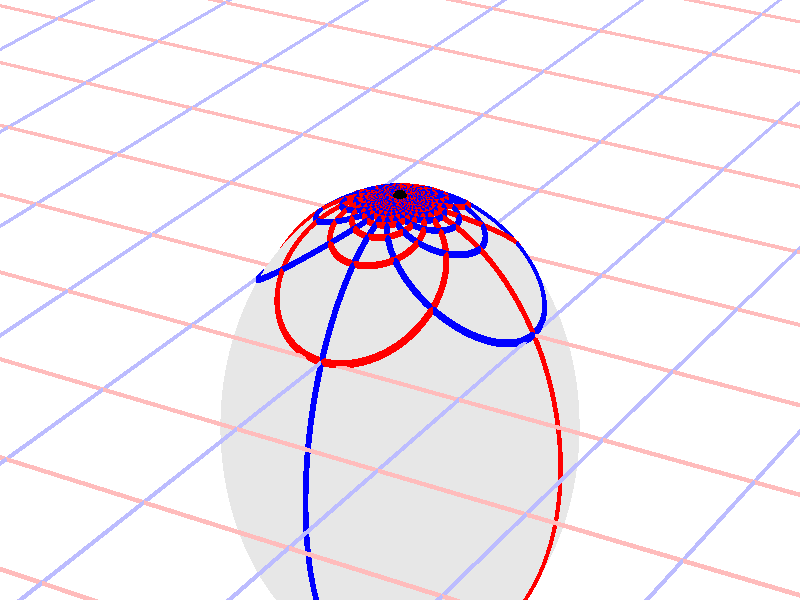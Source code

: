 #version 3.7;
global_settings{assumed_gamma 1.0}
camera{perspective location <16.275953626987476496879026, 9.396926207859083390872001, 6.840402866513374036117057> right <0.133333333333333331482962, -0.230940107675850353485814, -0.000000000000000000000000> up <-0.044429719908903583802662, -0.025651510749425152774217, 0.140953893117886280839102> direction <0.813797681349373802639491, 0.469846310392954158441370, 0.342020143325668712908083> sky <-0.296198132726023855010311, -0.171010071662834328698466, 0.939692620785908427905042> look_at <15.462155945638102139128023, 8.927079897466128954874875, 6.498382723187705600764730>}
light_source{<16.275953626987476496879026, 9.396926207859083390872001, 6.840402866513374036117057> rgb<1.0,1.0,1.0>}
background{rgb<1,1,1>}
union{object{sphere{<0.000000000000000000000000, 0.000000000000000000000000, -0.679584679771811805970572>,1.209063826677713615609377} pigment{rgbft<0.8,0.8,0.8,0.2,0.2>}}object{union{cylinder{<-50.000000000000000000000000, 50.000000000000000000000000, 0.000000000000000000000000>,<-50.000000000000000000000000, -50.000000000000000000000000, 0.000000000000000000000000>,0.010000000000000000208167}cylinder{<-49.000000000000000000000000, 50.000000000000000000000000, 0.000000000000000000000000>,<-49.000000000000000000000000, -50.000000000000000000000000, 0.000000000000000000000000>,0.010000000000000000208167}cylinder{<-48.000000000000000000000000, 50.000000000000000000000000, 0.000000000000000000000000>,<-48.000000000000000000000000, -50.000000000000000000000000, 0.000000000000000000000000>,0.010000000000000000208167}cylinder{<-47.000000000000000000000000, 50.000000000000000000000000, 0.000000000000000000000000>,<-47.000000000000000000000000, -50.000000000000000000000000, 0.000000000000000000000000>,0.010000000000000000208167}cylinder{<-46.000000000000000000000000, 50.000000000000000000000000, 0.000000000000000000000000>,<-46.000000000000000000000000, -50.000000000000000000000000, 0.000000000000000000000000>,0.010000000000000000208167}cylinder{<-45.000000000000000000000000, 50.000000000000000000000000, 0.000000000000000000000000>,<-45.000000000000000000000000, -50.000000000000000000000000, 0.000000000000000000000000>,0.010000000000000000208167}cylinder{<-44.000000000000000000000000, 50.000000000000000000000000, 0.000000000000000000000000>,<-44.000000000000000000000000, -50.000000000000000000000000, 0.000000000000000000000000>,0.010000000000000000208167}cylinder{<-43.000000000000000000000000, 50.000000000000000000000000, 0.000000000000000000000000>,<-43.000000000000000000000000, -50.000000000000000000000000, 0.000000000000000000000000>,0.010000000000000000208167}cylinder{<-42.000000000000000000000000, 50.000000000000000000000000, 0.000000000000000000000000>,<-42.000000000000000000000000, -50.000000000000000000000000, 0.000000000000000000000000>,0.010000000000000000208167}cylinder{<-41.000000000000000000000000, 50.000000000000000000000000, 0.000000000000000000000000>,<-41.000000000000000000000000, -50.000000000000000000000000, 0.000000000000000000000000>,0.010000000000000000208167}cylinder{<-40.000000000000000000000000, 50.000000000000000000000000, 0.000000000000000000000000>,<-40.000000000000000000000000, -50.000000000000000000000000, 0.000000000000000000000000>,0.010000000000000000208167}cylinder{<-39.000000000000000000000000, 50.000000000000000000000000, 0.000000000000000000000000>,<-39.000000000000000000000000, -50.000000000000000000000000, 0.000000000000000000000000>,0.010000000000000000208167}cylinder{<-38.000000000000000000000000, 50.000000000000000000000000, 0.000000000000000000000000>,<-38.000000000000000000000000, -50.000000000000000000000000, 0.000000000000000000000000>,0.010000000000000000208167}cylinder{<-37.000000000000000000000000, 50.000000000000000000000000, 0.000000000000000000000000>,<-37.000000000000000000000000, -50.000000000000000000000000, 0.000000000000000000000000>,0.010000000000000000208167}cylinder{<-36.000000000000000000000000, 50.000000000000000000000000, 0.000000000000000000000000>,<-36.000000000000000000000000, -50.000000000000000000000000, 0.000000000000000000000000>,0.010000000000000000208167}cylinder{<-35.000000000000000000000000, 50.000000000000000000000000, 0.000000000000000000000000>,<-35.000000000000000000000000, -50.000000000000000000000000, 0.000000000000000000000000>,0.010000000000000000208167}cylinder{<-34.000000000000000000000000, 50.000000000000000000000000, 0.000000000000000000000000>,<-34.000000000000000000000000, -50.000000000000000000000000, 0.000000000000000000000000>,0.010000000000000000208167}cylinder{<-33.000000000000000000000000, 50.000000000000000000000000, 0.000000000000000000000000>,<-33.000000000000000000000000, -50.000000000000000000000000, 0.000000000000000000000000>,0.010000000000000000208167}cylinder{<-32.000000000000000000000000, 50.000000000000000000000000, 0.000000000000000000000000>,<-32.000000000000000000000000, -50.000000000000000000000000, 0.000000000000000000000000>,0.010000000000000000208167}cylinder{<-31.000000000000000000000000, 50.000000000000000000000000, 0.000000000000000000000000>,<-31.000000000000000000000000, -50.000000000000000000000000, 0.000000000000000000000000>,0.010000000000000000208167}cylinder{<-30.000000000000000000000000, 50.000000000000000000000000, 0.000000000000000000000000>,<-30.000000000000000000000000, -50.000000000000000000000000, 0.000000000000000000000000>,0.010000000000000000208167}cylinder{<-29.000000000000000000000000, 50.000000000000000000000000, 0.000000000000000000000000>,<-29.000000000000000000000000, -50.000000000000000000000000, 0.000000000000000000000000>,0.010000000000000000208167}cylinder{<-28.000000000000000000000000, 50.000000000000000000000000, 0.000000000000000000000000>,<-28.000000000000000000000000, -50.000000000000000000000000, 0.000000000000000000000000>,0.010000000000000000208167}cylinder{<-27.000000000000000000000000, 50.000000000000000000000000, 0.000000000000000000000000>,<-27.000000000000000000000000, -50.000000000000000000000000, 0.000000000000000000000000>,0.010000000000000000208167}cylinder{<-26.000000000000000000000000, 50.000000000000000000000000, 0.000000000000000000000000>,<-26.000000000000000000000000, -50.000000000000000000000000, 0.000000000000000000000000>,0.010000000000000000208167}cylinder{<-25.000000000000000000000000, 50.000000000000000000000000, 0.000000000000000000000000>,<-25.000000000000000000000000, -50.000000000000000000000000, 0.000000000000000000000000>,0.010000000000000000208167}cylinder{<-24.000000000000000000000000, 50.000000000000000000000000, 0.000000000000000000000000>,<-24.000000000000000000000000, -50.000000000000000000000000, 0.000000000000000000000000>,0.010000000000000000208167}cylinder{<-23.000000000000000000000000, 50.000000000000000000000000, 0.000000000000000000000000>,<-23.000000000000000000000000, -50.000000000000000000000000, 0.000000000000000000000000>,0.010000000000000000208167}cylinder{<-22.000000000000000000000000, 50.000000000000000000000000, 0.000000000000000000000000>,<-22.000000000000000000000000, -50.000000000000000000000000, 0.000000000000000000000000>,0.010000000000000000208167}cylinder{<-21.000000000000000000000000, 50.000000000000000000000000, 0.000000000000000000000000>,<-21.000000000000000000000000, -50.000000000000000000000000, 0.000000000000000000000000>,0.010000000000000000208167}cylinder{<-20.000000000000000000000000, 50.000000000000000000000000, 0.000000000000000000000000>,<-20.000000000000000000000000, -50.000000000000000000000000, 0.000000000000000000000000>,0.010000000000000000208167}cylinder{<-19.000000000000000000000000, 50.000000000000000000000000, 0.000000000000000000000000>,<-19.000000000000000000000000, -50.000000000000000000000000, 0.000000000000000000000000>,0.010000000000000000208167}cylinder{<-18.000000000000000000000000, 50.000000000000000000000000, 0.000000000000000000000000>,<-18.000000000000000000000000, -50.000000000000000000000000, 0.000000000000000000000000>,0.010000000000000000208167}cylinder{<-17.000000000000000000000000, 50.000000000000000000000000, 0.000000000000000000000000>,<-17.000000000000000000000000, -50.000000000000000000000000, 0.000000000000000000000000>,0.010000000000000000208167}cylinder{<-16.000000000000000000000000, 50.000000000000000000000000, 0.000000000000000000000000>,<-16.000000000000000000000000, -50.000000000000000000000000, 0.000000000000000000000000>,0.010000000000000000208167}cylinder{<-15.000000000000000000000000, 50.000000000000000000000000, 0.000000000000000000000000>,<-15.000000000000000000000000, -50.000000000000000000000000, 0.000000000000000000000000>,0.010000000000000000208167}cylinder{<-14.000000000000000000000000, 50.000000000000000000000000, 0.000000000000000000000000>,<-14.000000000000000000000000, -50.000000000000000000000000, 0.000000000000000000000000>,0.010000000000000000208167}cylinder{<-13.000000000000000000000000, 50.000000000000000000000000, 0.000000000000000000000000>,<-13.000000000000000000000000, -50.000000000000000000000000, 0.000000000000000000000000>,0.010000000000000000208167}cylinder{<-12.000000000000000000000000, 50.000000000000000000000000, 0.000000000000000000000000>,<-12.000000000000000000000000, -50.000000000000000000000000, 0.000000000000000000000000>,0.010000000000000000208167}cylinder{<-11.000000000000000000000000, 50.000000000000000000000000, 0.000000000000000000000000>,<-11.000000000000000000000000, -50.000000000000000000000000, 0.000000000000000000000000>,0.010000000000000000208167}cylinder{<-10.000000000000000000000000, 50.000000000000000000000000, 0.000000000000000000000000>,<-10.000000000000000000000000, -50.000000000000000000000000, 0.000000000000000000000000>,0.010000000000000000208167}cylinder{<-9.000000000000000000000000, 50.000000000000000000000000, 0.000000000000000000000000>,<-9.000000000000000000000000, -50.000000000000000000000000, 0.000000000000000000000000>,0.010000000000000000208167}cylinder{<-8.000000000000000000000000, 50.000000000000000000000000, 0.000000000000000000000000>,<-8.000000000000000000000000, -50.000000000000000000000000, 0.000000000000000000000000>,0.010000000000000000208167}cylinder{<-7.000000000000000000000000, 50.000000000000000000000000, 0.000000000000000000000000>,<-7.000000000000000000000000, -50.000000000000000000000000, 0.000000000000000000000000>,0.010000000000000000208167}cylinder{<-6.000000000000000000000000, 50.000000000000000000000000, 0.000000000000000000000000>,<-6.000000000000000000000000, -50.000000000000000000000000, 0.000000000000000000000000>,0.010000000000000000208167}cylinder{<-5.000000000000000000000000, 50.000000000000000000000000, 0.000000000000000000000000>,<-5.000000000000000000000000, -50.000000000000000000000000, 0.000000000000000000000000>,0.010000000000000000208167}cylinder{<-4.000000000000000000000000, 50.000000000000000000000000, 0.000000000000000000000000>,<-4.000000000000000000000000, -50.000000000000000000000000, 0.000000000000000000000000>,0.010000000000000000208167}cylinder{<-3.000000000000000000000000, 50.000000000000000000000000, 0.000000000000000000000000>,<-3.000000000000000000000000, -50.000000000000000000000000, 0.000000000000000000000000>,0.010000000000000000208167}cylinder{<-2.000000000000000000000000, 50.000000000000000000000000, 0.000000000000000000000000>,<-2.000000000000000000000000, -50.000000000000000000000000, 0.000000000000000000000000>,0.010000000000000000208167}cylinder{<-1.000000000000000000000000, 50.000000000000000000000000, 0.000000000000000000000000>,<-1.000000000000000000000000, -50.000000000000000000000000, 0.000000000000000000000000>,0.010000000000000000208167}cylinder{<0.000000000000000000000000, 50.000000000000000000000000, 0.000000000000000000000000>,<0.000000000000000000000000, -50.000000000000000000000000, 0.000000000000000000000000>,0.010000000000000000208167}cylinder{<1.000000000000000000000000, 50.000000000000000000000000, 0.000000000000000000000000>,<1.000000000000000000000000, -50.000000000000000000000000, 0.000000000000000000000000>,0.010000000000000000208167}cylinder{<2.000000000000000000000000, 50.000000000000000000000000, 0.000000000000000000000000>,<2.000000000000000000000000, -50.000000000000000000000000, 0.000000000000000000000000>,0.010000000000000000208167}cylinder{<3.000000000000000000000000, 50.000000000000000000000000, 0.000000000000000000000000>,<3.000000000000000000000000, -50.000000000000000000000000, 0.000000000000000000000000>,0.010000000000000000208167}cylinder{<4.000000000000000000000000, 50.000000000000000000000000, 0.000000000000000000000000>,<4.000000000000000000000000, -50.000000000000000000000000, 0.000000000000000000000000>,0.010000000000000000208167}cylinder{<5.000000000000000000000000, 50.000000000000000000000000, 0.000000000000000000000000>,<5.000000000000000000000000, -50.000000000000000000000000, 0.000000000000000000000000>,0.010000000000000000208167}cylinder{<6.000000000000000000000000, 50.000000000000000000000000, 0.000000000000000000000000>,<6.000000000000000000000000, -50.000000000000000000000000, 0.000000000000000000000000>,0.010000000000000000208167}cylinder{<7.000000000000000000000000, 50.000000000000000000000000, 0.000000000000000000000000>,<7.000000000000000000000000, -50.000000000000000000000000, 0.000000000000000000000000>,0.010000000000000000208167}cylinder{<8.000000000000000000000000, 50.000000000000000000000000, 0.000000000000000000000000>,<8.000000000000000000000000, -50.000000000000000000000000, 0.000000000000000000000000>,0.010000000000000000208167}cylinder{<9.000000000000000000000000, 50.000000000000000000000000, 0.000000000000000000000000>,<9.000000000000000000000000, -50.000000000000000000000000, 0.000000000000000000000000>,0.010000000000000000208167}cylinder{<10.000000000000000000000000, 50.000000000000000000000000, 0.000000000000000000000000>,<10.000000000000000000000000, -50.000000000000000000000000, 0.000000000000000000000000>,0.010000000000000000208167}cylinder{<11.000000000000000000000000, 50.000000000000000000000000, 0.000000000000000000000000>,<11.000000000000000000000000, -50.000000000000000000000000, 0.000000000000000000000000>,0.010000000000000000208167}cylinder{<12.000000000000000000000000, 50.000000000000000000000000, 0.000000000000000000000000>,<12.000000000000000000000000, -50.000000000000000000000000, 0.000000000000000000000000>,0.010000000000000000208167}cylinder{<13.000000000000000000000000, 50.000000000000000000000000, 0.000000000000000000000000>,<13.000000000000000000000000, -50.000000000000000000000000, 0.000000000000000000000000>,0.010000000000000000208167}cylinder{<14.000000000000000000000000, 50.000000000000000000000000, 0.000000000000000000000000>,<14.000000000000000000000000, -50.000000000000000000000000, 0.000000000000000000000000>,0.010000000000000000208167}cylinder{<15.000000000000000000000000, 50.000000000000000000000000, 0.000000000000000000000000>,<15.000000000000000000000000, -50.000000000000000000000000, 0.000000000000000000000000>,0.010000000000000000208167}cylinder{<16.000000000000000000000000, 50.000000000000000000000000, 0.000000000000000000000000>,<16.000000000000000000000000, -50.000000000000000000000000, 0.000000000000000000000000>,0.010000000000000000208167}cylinder{<17.000000000000000000000000, 50.000000000000000000000000, 0.000000000000000000000000>,<17.000000000000000000000000, -50.000000000000000000000000, 0.000000000000000000000000>,0.010000000000000000208167}cylinder{<18.000000000000000000000000, 50.000000000000000000000000, 0.000000000000000000000000>,<18.000000000000000000000000, -50.000000000000000000000000, 0.000000000000000000000000>,0.010000000000000000208167}cylinder{<19.000000000000000000000000, 50.000000000000000000000000, 0.000000000000000000000000>,<19.000000000000000000000000, -50.000000000000000000000000, 0.000000000000000000000000>,0.010000000000000000208167}cylinder{<20.000000000000000000000000, 50.000000000000000000000000, 0.000000000000000000000000>,<20.000000000000000000000000, -50.000000000000000000000000, 0.000000000000000000000000>,0.010000000000000000208167}cylinder{<21.000000000000000000000000, 50.000000000000000000000000, 0.000000000000000000000000>,<21.000000000000000000000000, -50.000000000000000000000000, 0.000000000000000000000000>,0.010000000000000000208167}cylinder{<22.000000000000000000000000, 50.000000000000000000000000, 0.000000000000000000000000>,<22.000000000000000000000000, -50.000000000000000000000000, 0.000000000000000000000000>,0.010000000000000000208167}cylinder{<23.000000000000000000000000, 50.000000000000000000000000, 0.000000000000000000000000>,<23.000000000000000000000000, -50.000000000000000000000000, 0.000000000000000000000000>,0.010000000000000000208167}cylinder{<24.000000000000000000000000, 50.000000000000000000000000, 0.000000000000000000000000>,<24.000000000000000000000000, -50.000000000000000000000000, 0.000000000000000000000000>,0.010000000000000000208167}cylinder{<25.000000000000000000000000, 50.000000000000000000000000, 0.000000000000000000000000>,<25.000000000000000000000000, -50.000000000000000000000000, 0.000000000000000000000000>,0.010000000000000000208167}cylinder{<26.000000000000000000000000, 50.000000000000000000000000, 0.000000000000000000000000>,<26.000000000000000000000000, -50.000000000000000000000000, 0.000000000000000000000000>,0.010000000000000000208167}cylinder{<27.000000000000000000000000, 50.000000000000000000000000, 0.000000000000000000000000>,<27.000000000000000000000000, -50.000000000000000000000000, 0.000000000000000000000000>,0.010000000000000000208167}cylinder{<28.000000000000000000000000, 50.000000000000000000000000, 0.000000000000000000000000>,<28.000000000000000000000000, -50.000000000000000000000000, 0.000000000000000000000000>,0.010000000000000000208167}cylinder{<29.000000000000000000000000, 50.000000000000000000000000, 0.000000000000000000000000>,<29.000000000000000000000000, -50.000000000000000000000000, 0.000000000000000000000000>,0.010000000000000000208167}cylinder{<30.000000000000000000000000, 50.000000000000000000000000, 0.000000000000000000000000>,<30.000000000000000000000000, -50.000000000000000000000000, 0.000000000000000000000000>,0.010000000000000000208167}cylinder{<31.000000000000000000000000, 50.000000000000000000000000, 0.000000000000000000000000>,<31.000000000000000000000000, -50.000000000000000000000000, 0.000000000000000000000000>,0.010000000000000000208167}cylinder{<32.000000000000000000000000, 50.000000000000000000000000, 0.000000000000000000000000>,<32.000000000000000000000000, -50.000000000000000000000000, 0.000000000000000000000000>,0.010000000000000000208167}cylinder{<33.000000000000000000000000, 50.000000000000000000000000, 0.000000000000000000000000>,<33.000000000000000000000000, -50.000000000000000000000000, 0.000000000000000000000000>,0.010000000000000000208167}cylinder{<34.000000000000000000000000, 50.000000000000000000000000, 0.000000000000000000000000>,<34.000000000000000000000000, -50.000000000000000000000000, 0.000000000000000000000000>,0.010000000000000000208167}cylinder{<35.000000000000000000000000, 50.000000000000000000000000, 0.000000000000000000000000>,<35.000000000000000000000000, -50.000000000000000000000000, 0.000000000000000000000000>,0.010000000000000000208167}cylinder{<36.000000000000000000000000, 50.000000000000000000000000, 0.000000000000000000000000>,<36.000000000000000000000000, -50.000000000000000000000000, 0.000000000000000000000000>,0.010000000000000000208167}cylinder{<37.000000000000000000000000, 50.000000000000000000000000, 0.000000000000000000000000>,<37.000000000000000000000000, -50.000000000000000000000000, 0.000000000000000000000000>,0.010000000000000000208167}cylinder{<38.000000000000000000000000, 50.000000000000000000000000, 0.000000000000000000000000>,<38.000000000000000000000000, -50.000000000000000000000000, 0.000000000000000000000000>,0.010000000000000000208167}cylinder{<39.000000000000000000000000, 50.000000000000000000000000, 0.000000000000000000000000>,<39.000000000000000000000000, -50.000000000000000000000000, 0.000000000000000000000000>,0.010000000000000000208167}cylinder{<40.000000000000000000000000, 50.000000000000000000000000, 0.000000000000000000000000>,<40.000000000000000000000000, -50.000000000000000000000000, 0.000000000000000000000000>,0.010000000000000000208167}cylinder{<41.000000000000000000000000, 50.000000000000000000000000, 0.000000000000000000000000>,<41.000000000000000000000000, -50.000000000000000000000000, 0.000000000000000000000000>,0.010000000000000000208167}cylinder{<42.000000000000000000000000, 50.000000000000000000000000, 0.000000000000000000000000>,<42.000000000000000000000000, -50.000000000000000000000000, 0.000000000000000000000000>,0.010000000000000000208167}cylinder{<43.000000000000000000000000, 50.000000000000000000000000, 0.000000000000000000000000>,<43.000000000000000000000000, -50.000000000000000000000000, 0.000000000000000000000000>,0.010000000000000000208167}cylinder{<44.000000000000000000000000, 50.000000000000000000000000, 0.000000000000000000000000>,<44.000000000000000000000000, -50.000000000000000000000000, 0.000000000000000000000000>,0.010000000000000000208167}cylinder{<45.000000000000000000000000, 50.000000000000000000000000, 0.000000000000000000000000>,<45.000000000000000000000000, -50.000000000000000000000000, 0.000000000000000000000000>,0.010000000000000000208167}cylinder{<46.000000000000000000000000, 50.000000000000000000000000, 0.000000000000000000000000>,<46.000000000000000000000000, -50.000000000000000000000000, 0.000000000000000000000000>,0.010000000000000000208167}cylinder{<47.000000000000000000000000, 50.000000000000000000000000, 0.000000000000000000000000>,<47.000000000000000000000000, -50.000000000000000000000000, 0.000000000000000000000000>,0.010000000000000000208167}cylinder{<48.000000000000000000000000, 50.000000000000000000000000, 0.000000000000000000000000>,<48.000000000000000000000000, -50.000000000000000000000000, 0.000000000000000000000000>,0.010000000000000000208167}cylinder{<49.000000000000000000000000, 50.000000000000000000000000, 0.000000000000000000000000>,<49.000000000000000000000000, -50.000000000000000000000000, 0.000000000000000000000000>,0.010000000000000000208167}cylinder{<50.000000000000000000000000, 50.000000000000000000000000, 0.000000000000000000000000>,<50.000000000000000000000000, -50.000000000000000000000000, 0.000000000000000000000000>,0.010000000000000000208167}} pigment{rgb<1.0,0.5,0.5>}}object{union{cylinder{<50.000000000000000000000000, -50.000000000000000000000000, 0.000000000000000000000000>,<-50.000000000000000000000000, -50.000000000000000000000000, 0.000000000000000000000000>,0.010000000000000000208167}cylinder{<50.000000000000000000000000, -49.000000000000000000000000, 0.000000000000000000000000>,<-50.000000000000000000000000, -49.000000000000000000000000, 0.000000000000000000000000>,0.010000000000000000208167}cylinder{<50.000000000000000000000000, -48.000000000000000000000000, 0.000000000000000000000000>,<-50.000000000000000000000000, -48.000000000000000000000000, 0.000000000000000000000000>,0.010000000000000000208167}cylinder{<50.000000000000000000000000, -47.000000000000000000000000, 0.000000000000000000000000>,<-50.000000000000000000000000, -47.000000000000000000000000, 0.000000000000000000000000>,0.010000000000000000208167}cylinder{<50.000000000000000000000000, -46.000000000000000000000000, 0.000000000000000000000000>,<-50.000000000000000000000000, -46.000000000000000000000000, 0.000000000000000000000000>,0.010000000000000000208167}cylinder{<50.000000000000000000000000, -45.000000000000000000000000, 0.000000000000000000000000>,<-50.000000000000000000000000, -45.000000000000000000000000, 0.000000000000000000000000>,0.010000000000000000208167}cylinder{<50.000000000000000000000000, -44.000000000000000000000000, 0.000000000000000000000000>,<-50.000000000000000000000000, -44.000000000000000000000000, 0.000000000000000000000000>,0.010000000000000000208167}cylinder{<50.000000000000000000000000, -43.000000000000000000000000, 0.000000000000000000000000>,<-50.000000000000000000000000, -43.000000000000000000000000, 0.000000000000000000000000>,0.010000000000000000208167}cylinder{<50.000000000000000000000000, -42.000000000000000000000000, 0.000000000000000000000000>,<-50.000000000000000000000000, -42.000000000000000000000000, 0.000000000000000000000000>,0.010000000000000000208167}cylinder{<50.000000000000000000000000, -41.000000000000000000000000, 0.000000000000000000000000>,<-50.000000000000000000000000, -41.000000000000000000000000, 0.000000000000000000000000>,0.010000000000000000208167}cylinder{<50.000000000000000000000000, -40.000000000000000000000000, 0.000000000000000000000000>,<-50.000000000000000000000000, -40.000000000000000000000000, 0.000000000000000000000000>,0.010000000000000000208167}cylinder{<50.000000000000000000000000, -39.000000000000000000000000, 0.000000000000000000000000>,<-50.000000000000000000000000, -39.000000000000000000000000, 0.000000000000000000000000>,0.010000000000000000208167}cylinder{<50.000000000000000000000000, -38.000000000000000000000000, 0.000000000000000000000000>,<-50.000000000000000000000000, -38.000000000000000000000000, 0.000000000000000000000000>,0.010000000000000000208167}cylinder{<50.000000000000000000000000, -37.000000000000000000000000, 0.000000000000000000000000>,<-50.000000000000000000000000, -37.000000000000000000000000, 0.000000000000000000000000>,0.010000000000000000208167}cylinder{<50.000000000000000000000000, -36.000000000000000000000000, 0.000000000000000000000000>,<-50.000000000000000000000000, -36.000000000000000000000000, 0.000000000000000000000000>,0.010000000000000000208167}cylinder{<50.000000000000000000000000, -35.000000000000000000000000, 0.000000000000000000000000>,<-50.000000000000000000000000, -35.000000000000000000000000, 0.000000000000000000000000>,0.010000000000000000208167}cylinder{<50.000000000000000000000000, -34.000000000000000000000000, 0.000000000000000000000000>,<-50.000000000000000000000000, -34.000000000000000000000000, 0.000000000000000000000000>,0.010000000000000000208167}cylinder{<50.000000000000000000000000, -33.000000000000000000000000, 0.000000000000000000000000>,<-50.000000000000000000000000, -33.000000000000000000000000, 0.000000000000000000000000>,0.010000000000000000208167}cylinder{<50.000000000000000000000000, -32.000000000000000000000000, 0.000000000000000000000000>,<-50.000000000000000000000000, -32.000000000000000000000000, 0.000000000000000000000000>,0.010000000000000000208167}cylinder{<50.000000000000000000000000, -31.000000000000000000000000, 0.000000000000000000000000>,<-50.000000000000000000000000, -31.000000000000000000000000, 0.000000000000000000000000>,0.010000000000000000208167}cylinder{<50.000000000000000000000000, -30.000000000000000000000000, 0.000000000000000000000000>,<-50.000000000000000000000000, -30.000000000000000000000000, 0.000000000000000000000000>,0.010000000000000000208167}cylinder{<50.000000000000000000000000, -29.000000000000000000000000, 0.000000000000000000000000>,<-50.000000000000000000000000, -29.000000000000000000000000, 0.000000000000000000000000>,0.010000000000000000208167}cylinder{<50.000000000000000000000000, -28.000000000000000000000000, 0.000000000000000000000000>,<-50.000000000000000000000000, -28.000000000000000000000000, 0.000000000000000000000000>,0.010000000000000000208167}cylinder{<50.000000000000000000000000, -27.000000000000000000000000, 0.000000000000000000000000>,<-50.000000000000000000000000, -27.000000000000000000000000, 0.000000000000000000000000>,0.010000000000000000208167}cylinder{<50.000000000000000000000000, -26.000000000000000000000000, 0.000000000000000000000000>,<-50.000000000000000000000000, -26.000000000000000000000000, 0.000000000000000000000000>,0.010000000000000000208167}cylinder{<50.000000000000000000000000, -25.000000000000000000000000, 0.000000000000000000000000>,<-50.000000000000000000000000, -25.000000000000000000000000, 0.000000000000000000000000>,0.010000000000000000208167}cylinder{<50.000000000000000000000000, -24.000000000000000000000000, 0.000000000000000000000000>,<-50.000000000000000000000000, -24.000000000000000000000000, 0.000000000000000000000000>,0.010000000000000000208167}cylinder{<50.000000000000000000000000, -23.000000000000000000000000, 0.000000000000000000000000>,<-50.000000000000000000000000, -23.000000000000000000000000, 0.000000000000000000000000>,0.010000000000000000208167}cylinder{<50.000000000000000000000000, -22.000000000000000000000000, 0.000000000000000000000000>,<-50.000000000000000000000000, -22.000000000000000000000000, 0.000000000000000000000000>,0.010000000000000000208167}cylinder{<50.000000000000000000000000, -21.000000000000000000000000, 0.000000000000000000000000>,<-50.000000000000000000000000, -21.000000000000000000000000, 0.000000000000000000000000>,0.010000000000000000208167}cylinder{<50.000000000000000000000000, -20.000000000000000000000000, 0.000000000000000000000000>,<-50.000000000000000000000000, -20.000000000000000000000000, 0.000000000000000000000000>,0.010000000000000000208167}cylinder{<50.000000000000000000000000, -19.000000000000000000000000, 0.000000000000000000000000>,<-50.000000000000000000000000, -19.000000000000000000000000, 0.000000000000000000000000>,0.010000000000000000208167}cylinder{<50.000000000000000000000000, -18.000000000000000000000000, 0.000000000000000000000000>,<-50.000000000000000000000000, -18.000000000000000000000000, 0.000000000000000000000000>,0.010000000000000000208167}cylinder{<50.000000000000000000000000, -17.000000000000000000000000, 0.000000000000000000000000>,<-50.000000000000000000000000, -17.000000000000000000000000, 0.000000000000000000000000>,0.010000000000000000208167}cylinder{<50.000000000000000000000000, -16.000000000000000000000000, 0.000000000000000000000000>,<-50.000000000000000000000000, -16.000000000000000000000000, 0.000000000000000000000000>,0.010000000000000000208167}cylinder{<50.000000000000000000000000, -15.000000000000000000000000, 0.000000000000000000000000>,<-50.000000000000000000000000, -15.000000000000000000000000, 0.000000000000000000000000>,0.010000000000000000208167}cylinder{<50.000000000000000000000000, -14.000000000000000000000000, 0.000000000000000000000000>,<-50.000000000000000000000000, -14.000000000000000000000000, 0.000000000000000000000000>,0.010000000000000000208167}cylinder{<50.000000000000000000000000, -13.000000000000000000000000, 0.000000000000000000000000>,<-50.000000000000000000000000, -13.000000000000000000000000, 0.000000000000000000000000>,0.010000000000000000208167}cylinder{<50.000000000000000000000000, -12.000000000000000000000000, 0.000000000000000000000000>,<-50.000000000000000000000000, -12.000000000000000000000000, 0.000000000000000000000000>,0.010000000000000000208167}cylinder{<50.000000000000000000000000, -11.000000000000000000000000, 0.000000000000000000000000>,<-50.000000000000000000000000, -11.000000000000000000000000, 0.000000000000000000000000>,0.010000000000000000208167}cylinder{<50.000000000000000000000000, -10.000000000000000000000000, 0.000000000000000000000000>,<-50.000000000000000000000000, -10.000000000000000000000000, 0.000000000000000000000000>,0.010000000000000000208167}cylinder{<50.000000000000000000000000, -9.000000000000000000000000, 0.000000000000000000000000>,<-50.000000000000000000000000, -9.000000000000000000000000, 0.000000000000000000000000>,0.010000000000000000208167}cylinder{<50.000000000000000000000000, -8.000000000000000000000000, 0.000000000000000000000000>,<-50.000000000000000000000000, -8.000000000000000000000000, 0.000000000000000000000000>,0.010000000000000000208167}cylinder{<50.000000000000000000000000, -7.000000000000000000000000, 0.000000000000000000000000>,<-50.000000000000000000000000, -7.000000000000000000000000, 0.000000000000000000000000>,0.010000000000000000208167}cylinder{<50.000000000000000000000000, -6.000000000000000000000000, 0.000000000000000000000000>,<-50.000000000000000000000000, -6.000000000000000000000000, 0.000000000000000000000000>,0.010000000000000000208167}cylinder{<50.000000000000000000000000, -5.000000000000000000000000, 0.000000000000000000000000>,<-50.000000000000000000000000, -5.000000000000000000000000, 0.000000000000000000000000>,0.010000000000000000208167}cylinder{<50.000000000000000000000000, -4.000000000000000000000000, 0.000000000000000000000000>,<-50.000000000000000000000000, -4.000000000000000000000000, 0.000000000000000000000000>,0.010000000000000000208167}cylinder{<50.000000000000000000000000, -3.000000000000000000000000, 0.000000000000000000000000>,<-50.000000000000000000000000, -3.000000000000000000000000, 0.000000000000000000000000>,0.010000000000000000208167}cylinder{<50.000000000000000000000000, -2.000000000000000000000000, 0.000000000000000000000000>,<-50.000000000000000000000000, -2.000000000000000000000000, 0.000000000000000000000000>,0.010000000000000000208167}cylinder{<50.000000000000000000000000, -1.000000000000000000000000, 0.000000000000000000000000>,<-50.000000000000000000000000, -1.000000000000000000000000, 0.000000000000000000000000>,0.010000000000000000208167}cylinder{<50.000000000000000000000000, 0.000000000000000000000000, 0.000000000000000000000000>,<-50.000000000000000000000000, 0.000000000000000000000000, 0.000000000000000000000000>,0.010000000000000000208167}cylinder{<50.000000000000000000000000, 1.000000000000000000000000, 0.000000000000000000000000>,<-50.000000000000000000000000, 1.000000000000000000000000, 0.000000000000000000000000>,0.010000000000000000208167}cylinder{<50.000000000000000000000000, 2.000000000000000000000000, 0.000000000000000000000000>,<-50.000000000000000000000000, 2.000000000000000000000000, 0.000000000000000000000000>,0.010000000000000000208167}cylinder{<50.000000000000000000000000, 3.000000000000000000000000, 0.000000000000000000000000>,<-50.000000000000000000000000, 3.000000000000000000000000, 0.000000000000000000000000>,0.010000000000000000208167}cylinder{<50.000000000000000000000000, 4.000000000000000000000000, 0.000000000000000000000000>,<-50.000000000000000000000000, 4.000000000000000000000000, 0.000000000000000000000000>,0.010000000000000000208167}cylinder{<50.000000000000000000000000, 5.000000000000000000000000, 0.000000000000000000000000>,<-50.000000000000000000000000, 5.000000000000000000000000, 0.000000000000000000000000>,0.010000000000000000208167}cylinder{<50.000000000000000000000000, 6.000000000000000000000000, 0.000000000000000000000000>,<-50.000000000000000000000000, 6.000000000000000000000000, 0.000000000000000000000000>,0.010000000000000000208167}cylinder{<50.000000000000000000000000, 7.000000000000000000000000, 0.000000000000000000000000>,<-50.000000000000000000000000, 7.000000000000000000000000, 0.000000000000000000000000>,0.010000000000000000208167}cylinder{<50.000000000000000000000000, 8.000000000000000000000000, 0.000000000000000000000000>,<-50.000000000000000000000000, 8.000000000000000000000000, 0.000000000000000000000000>,0.010000000000000000208167}cylinder{<50.000000000000000000000000, 9.000000000000000000000000, 0.000000000000000000000000>,<-50.000000000000000000000000, 9.000000000000000000000000, 0.000000000000000000000000>,0.010000000000000000208167}cylinder{<50.000000000000000000000000, 10.000000000000000000000000, 0.000000000000000000000000>,<-50.000000000000000000000000, 10.000000000000000000000000, 0.000000000000000000000000>,0.010000000000000000208167}cylinder{<50.000000000000000000000000, 11.000000000000000000000000, 0.000000000000000000000000>,<-50.000000000000000000000000, 11.000000000000000000000000, 0.000000000000000000000000>,0.010000000000000000208167}cylinder{<50.000000000000000000000000, 12.000000000000000000000000, 0.000000000000000000000000>,<-50.000000000000000000000000, 12.000000000000000000000000, 0.000000000000000000000000>,0.010000000000000000208167}cylinder{<50.000000000000000000000000, 13.000000000000000000000000, 0.000000000000000000000000>,<-50.000000000000000000000000, 13.000000000000000000000000, 0.000000000000000000000000>,0.010000000000000000208167}cylinder{<50.000000000000000000000000, 14.000000000000000000000000, 0.000000000000000000000000>,<-50.000000000000000000000000, 14.000000000000000000000000, 0.000000000000000000000000>,0.010000000000000000208167}cylinder{<50.000000000000000000000000, 15.000000000000000000000000, 0.000000000000000000000000>,<-50.000000000000000000000000, 15.000000000000000000000000, 0.000000000000000000000000>,0.010000000000000000208167}cylinder{<50.000000000000000000000000, 16.000000000000000000000000, 0.000000000000000000000000>,<-50.000000000000000000000000, 16.000000000000000000000000, 0.000000000000000000000000>,0.010000000000000000208167}cylinder{<50.000000000000000000000000, 17.000000000000000000000000, 0.000000000000000000000000>,<-50.000000000000000000000000, 17.000000000000000000000000, 0.000000000000000000000000>,0.010000000000000000208167}cylinder{<50.000000000000000000000000, 18.000000000000000000000000, 0.000000000000000000000000>,<-50.000000000000000000000000, 18.000000000000000000000000, 0.000000000000000000000000>,0.010000000000000000208167}cylinder{<50.000000000000000000000000, 19.000000000000000000000000, 0.000000000000000000000000>,<-50.000000000000000000000000, 19.000000000000000000000000, 0.000000000000000000000000>,0.010000000000000000208167}cylinder{<50.000000000000000000000000, 20.000000000000000000000000, 0.000000000000000000000000>,<-50.000000000000000000000000, 20.000000000000000000000000, 0.000000000000000000000000>,0.010000000000000000208167}cylinder{<50.000000000000000000000000, 21.000000000000000000000000, 0.000000000000000000000000>,<-50.000000000000000000000000, 21.000000000000000000000000, 0.000000000000000000000000>,0.010000000000000000208167}cylinder{<50.000000000000000000000000, 22.000000000000000000000000, 0.000000000000000000000000>,<-50.000000000000000000000000, 22.000000000000000000000000, 0.000000000000000000000000>,0.010000000000000000208167}cylinder{<50.000000000000000000000000, 23.000000000000000000000000, 0.000000000000000000000000>,<-50.000000000000000000000000, 23.000000000000000000000000, 0.000000000000000000000000>,0.010000000000000000208167}cylinder{<50.000000000000000000000000, 24.000000000000000000000000, 0.000000000000000000000000>,<-50.000000000000000000000000, 24.000000000000000000000000, 0.000000000000000000000000>,0.010000000000000000208167}cylinder{<50.000000000000000000000000, 25.000000000000000000000000, 0.000000000000000000000000>,<-50.000000000000000000000000, 25.000000000000000000000000, 0.000000000000000000000000>,0.010000000000000000208167}cylinder{<50.000000000000000000000000, 26.000000000000000000000000, 0.000000000000000000000000>,<-50.000000000000000000000000, 26.000000000000000000000000, 0.000000000000000000000000>,0.010000000000000000208167}cylinder{<50.000000000000000000000000, 27.000000000000000000000000, 0.000000000000000000000000>,<-50.000000000000000000000000, 27.000000000000000000000000, 0.000000000000000000000000>,0.010000000000000000208167}cylinder{<50.000000000000000000000000, 28.000000000000000000000000, 0.000000000000000000000000>,<-50.000000000000000000000000, 28.000000000000000000000000, 0.000000000000000000000000>,0.010000000000000000208167}cylinder{<50.000000000000000000000000, 29.000000000000000000000000, 0.000000000000000000000000>,<-50.000000000000000000000000, 29.000000000000000000000000, 0.000000000000000000000000>,0.010000000000000000208167}cylinder{<50.000000000000000000000000, 30.000000000000000000000000, 0.000000000000000000000000>,<-50.000000000000000000000000, 30.000000000000000000000000, 0.000000000000000000000000>,0.010000000000000000208167}cylinder{<50.000000000000000000000000, 31.000000000000000000000000, 0.000000000000000000000000>,<-50.000000000000000000000000, 31.000000000000000000000000, 0.000000000000000000000000>,0.010000000000000000208167}cylinder{<50.000000000000000000000000, 32.000000000000000000000000, 0.000000000000000000000000>,<-50.000000000000000000000000, 32.000000000000000000000000, 0.000000000000000000000000>,0.010000000000000000208167}cylinder{<50.000000000000000000000000, 33.000000000000000000000000, 0.000000000000000000000000>,<-50.000000000000000000000000, 33.000000000000000000000000, 0.000000000000000000000000>,0.010000000000000000208167}cylinder{<50.000000000000000000000000, 34.000000000000000000000000, 0.000000000000000000000000>,<-50.000000000000000000000000, 34.000000000000000000000000, 0.000000000000000000000000>,0.010000000000000000208167}cylinder{<50.000000000000000000000000, 35.000000000000000000000000, 0.000000000000000000000000>,<-50.000000000000000000000000, 35.000000000000000000000000, 0.000000000000000000000000>,0.010000000000000000208167}cylinder{<50.000000000000000000000000, 36.000000000000000000000000, 0.000000000000000000000000>,<-50.000000000000000000000000, 36.000000000000000000000000, 0.000000000000000000000000>,0.010000000000000000208167}cylinder{<50.000000000000000000000000, 37.000000000000000000000000, 0.000000000000000000000000>,<-50.000000000000000000000000, 37.000000000000000000000000, 0.000000000000000000000000>,0.010000000000000000208167}cylinder{<50.000000000000000000000000, 38.000000000000000000000000, 0.000000000000000000000000>,<-50.000000000000000000000000, 38.000000000000000000000000, 0.000000000000000000000000>,0.010000000000000000208167}cylinder{<50.000000000000000000000000, 39.000000000000000000000000, 0.000000000000000000000000>,<-50.000000000000000000000000, 39.000000000000000000000000, 0.000000000000000000000000>,0.010000000000000000208167}cylinder{<50.000000000000000000000000, 40.000000000000000000000000, 0.000000000000000000000000>,<-50.000000000000000000000000, 40.000000000000000000000000, 0.000000000000000000000000>,0.010000000000000000208167}cylinder{<50.000000000000000000000000, 41.000000000000000000000000, 0.000000000000000000000000>,<-50.000000000000000000000000, 41.000000000000000000000000, 0.000000000000000000000000>,0.010000000000000000208167}cylinder{<50.000000000000000000000000, 42.000000000000000000000000, 0.000000000000000000000000>,<-50.000000000000000000000000, 42.000000000000000000000000, 0.000000000000000000000000>,0.010000000000000000208167}cylinder{<50.000000000000000000000000, 43.000000000000000000000000, 0.000000000000000000000000>,<-50.000000000000000000000000, 43.000000000000000000000000, 0.000000000000000000000000>,0.010000000000000000208167}cylinder{<50.000000000000000000000000, 44.000000000000000000000000, 0.000000000000000000000000>,<-50.000000000000000000000000, 44.000000000000000000000000, 0.000000000000000000000000>,0.010000000000000000208167}cylinder{<50.000000000000000000000000, 45.000000000000000000000000, 0.000000000000000000000000>,<-50.000000000000000000000000, 45.000000000000000000000000, 0.000000000000000000000000>,0.010000000000000000208167}cylinder{<50.000000000000000000000000, 46.000000000000000000000000, 0.000000000000000000000000>,<-50.000000000000000000000000, 46.000000000000000000000000, 0.000000000000000000000000>,0.010000000000000000208167}cylinder{<50.000000000000000000000000, 47.000000000000000000000000, 0.000000000000000000000000>,<-50.000000000000000000000000, 47.000000000000000000000000, 0.000000000000000000000000>,0.010000000000000000208167}cylinder{<50.000000000000000000000000, 48.000000000000000000000000, 0.000000000000000000000000>,<-50.000000000000000000000000, 48.000000000000000000000000, 0.000000000000000000000000>,0.010000000000000000208167}cylinder{<50.000000000000000000000000, 49.000000000000000000000000, 0.000000000000000000000000>,<-50.000000000000000000000000, 49.000000000000000000000000, 0.000000000000000000000000>,0.010000000000000000208167}cylinder{<50.000000000000000000000000, 50.000000000000000000000000, 0.000000000000000000000000>,<-50.000000000000000000000000, 50.000000000000000000000000, 0.000000000000000000000000>,0.010000000000000000208167}} pigment{rgb<0.5,0.5,1.0>}}sphere{<0.000000000000000000000000, 0.000000000000000000000000, 0.529479146905901587594201>,0.050000000000000002775558}object{union{object{torus{0.012802763843941218982470,0.020000000000000000416334} matrix <0.999943935081977208767512, -0.000000000000000000000000, 0.010588989223280829629625, 0.010588989223280829629625, 0.000000000000000000000000, -0.999943935081977208767512, 0.000000000000000000000000, 1.000000000000000000000000, 0.000000000000000000000000, -0.012802046058011619031336, 0.000000000000000000000000, 0.529343578577301743237626>}object{torus{0.013064014539315585775037,0.020000000000000000416334} matrix <0.999941623569640669622061, -0.000000000000000000000000, 0.010805066076201892341646, 0.010805066076201892341646, 0.000000000000000000000000, -0.999941623569640669622061, 0.000000000000000000000000, 1.000000000000000000000000, 0.000000000000000000000000, -0.013063251908773981097012, 0.000000000000000000000000, 0.529337989365635919192243>}object{torus{0.013336148733791120674086,0.020000000000000000416334} matrix <0.999939166105516363813877, -0.000000000000000000000000, 0.011030144523284381510853, 0.011030144523284381510853, 0.000000000000000000000000, -0.999939166105516363813877, 0.000000000000000000000000, 1.000000000000000000000000, 0.000000000000000000000000, -0.013335337443911134472363, 0.000000000000000000000000, 0.529332047258308069359600>}object{torus{0.013619860947821433444505,0.020000000000000000416334} matrix <0.999936550139057578334700, -0.000000000000000000000000, 0.011264798977347240810376, 0.011264798977347240810376, 0.000000000000000000000000, -0.999936550139057578334700, 0.000000000000000000000000, 1.000000000000000000000000, 0.000000000000000000000000, -0.013618996769540172436797, 0.000000000000000000000000, 0.529325721910477886567037>}object{torus{0.013915906075815319756228,0.020000000000000000416334} matrix <0.999933761740864457401301, -0.000000000000000000000000, 0.011509653807320564464223, 0.011509653807320564464223, 0.000000000000000000000000, -0.999933761740864457401301, 0.000000000000000000000000, 1.000000000000000000000000, 0.000000000000000000000000, -0.013914984310412058937656, 0.000000000000000000000000, 0.529318979644540776874351>}object{torus{0.014225106091603975655424,0.020000000000000000416334} matrix <0.999930785417139533777231, -0.000000000000000000000000, 0.011765388861518020005570, 0.011765388861518020005570, 0.000000000000000000000000, -0.999930785417139533777231, 0.000000000000000000000000, 1.000000000000000000000000, 0.000000000000000000000000, -0.014224121506802720610319, 0.000000000000000000000000, 0.529311783000840030410927>}object{torus{0.014548357668026061159661,0.020000000000000000416334} matrix <0.999927603893813743418661, -0.000000000000000000000000, 0.012032745787088201111503, 0.012032745787088201111503, 0.000000000000000000000000, -0.999927603893813743418661, 0.000000000000000000000000, 1.000000000000000000000000, 0.000000000000000000000000, -0.014547304423580004889560, 0.000000000000000000000000, 0.529304090216434319771110>}object{torus{0.014886640859124182847961,0.020000000000000000416334} matrix <0.999924197866246089461129, -0.000000000000000000000000, 0.012312535138816820337593, 0.012312535138816820337593, 0.000000000000000000000000, -0.999924197866246089461129, 0.000000000000000000000000, 1.000000000000000000000000, 0.000000000000000000000000, -0.014885512419989596968883, 0.000000000000000000000000, 0.529295854617017447196758>}object{torus{0.015241029021972246626504,0.020000000000000000416334} matrix <0.999920545704138685749740, -0.000000000000000000000000, 0.012605644717257195527860, 0.012605644717257195527860, 0.000000000000000000000000, -0.999920545704138685749740, 0.000000000000000000000000, 1.000000000000000000000000, 0.000000000000000000000000, -0.015239818056765089618332, 0.000000000000000000000000, 0.529287023909345233363410>}object{torus{0.015612700189748040385807,0.020000000000000000416334} matrix <0.999916623109663782464906, -0.000000000000000000000000, 0.012913048786660210817678, 0.012913048786660210817678, 0.000000000000000000000000, -0.999916623109663782464906, 0.000000000000000000000000, 1.000000000000000000000000, 0.000000000000000000000000, -0.015611398451353933683472, 0.000000000000000000000000, 0.529277539346432290834343>}object{torus{0.016002950149722586919987,0.020000000000000000416334} matrix <0.999912402709189573890569, -0.000000000000000000000000, 0.013235819141089710457293, 0.013235819141089710457293, 0.000000000000000000000000, -0.999912402709189573890569, 0.000000000000000000000000, 1.000000000000000000000000, 0.000000000000000000000000, -0.016001548334629737968537, 0.000000000000000000000000, 0.529267334751763351974319>}object{torus{0.016413207532109237718476,0.020000000000000000416334} matrix <0.999907853577155170121671, -0.000000000000000000000000, 0.013575137374126756625858, 0.013575137374126756625858, 0.000000000000000000000000, -0.999907853577155170121671, 0.000000000000000000000000, 1.000000000000000000000000, 0.000000000000000000000000, -0.016411695113757004266253, 0.000000000000000000000000, 0.529256335359157503717142>}object{torus{0.016845051279860825260704,0.020000000000000000416334} matrix <0.999902940667489747994523, -0.000000000000000000000000, 0.013932309374491214440384, 0.013932309374491214440384, 0.000000000000000000000000, -0.999902940667489747994523, 0.000000000000000000000000, 1.000000000000000000000000, 0.000000000000000000000000, -0.016843416310441294142519, 0.000000000000000000000000, 0.529244456440256305640446>}object{torus{0.017300230949422130966031,0.020000000000000000416334} matrix <0.999897624135737239647881, -0.000000000000000000000000, 0.014308782188152501316236, 0.014308782188152501316236, 0.000000000000000000000000, -0.999897624135737239647881, 0.000000000000000000000000, 1.000000000000000000000000, 0.000000000000000000000000, -0.017298459823346240549213, 0.000000000000000000000000, 0.529231601669331142012709>}object{torus{0.017780690392703895480464,0.020000000000000000416334} matrix <0.999891858529360133545083, -0.000000000000000000000000, 0.014706163561663048930384, 0.014706163561663048930384, 0.000000000000000000000000, -0.999891858529360133545083, 0.000000000000000000000000, 1.000000000000000000000000, 0.000000000000000000000000, -0.017778767562690273723591, 0.000000000000000000000000, 0.529217661164761432601722>}object{torus{0.018288595495671432222817,0.020000000000000000416334} matrix <0.999885591813581720010973, -0.000000000000000000000000, 0.015126244861284620507602, 0.015126244861284620507602, 0.000000000000000000000000, -0.999885591813581720010973, 0.000000000000000000000000, 1.000000000000000000000000, 0.000000000000000000000000, -0.018286503130611610895562, 0.000000000000000000000000, 0.529202509132231213584419>}object{torus{0.018826366808311581491076,0.020000000000000000416334} matrix <0.999878764192974500701894, -0.000000000000000000000000, 0.015571028094834276495062, 0.015571028094834276495062, 0.000000000000000000000000, -0.999878764192974500701894, 0.000000000000000000000000, 1.000000000000000000000000, 0.000000000000000000000000, -0.018824084378534857581178, 0.000000000000000000000000, 0.529186001019566587544318>}object{torus{0.019396718102314601528402,0.020000000000000000416334} matrix <0.999871306680509497333276, -0.000000000000000000000000, 0.016042757774488786842726, 0.016042757774488786842726, 0.000000000000000000000000, -0.999871306680509497333276, 0.000000000000000000000000, 1.000000000000000000000000, 0.000000000000000000000000, -0.019394221874269427369208, 0.000000000000000000000000, 0.529167970055862801892488>}object{torus{0.020002702151929393353802,0.020000000000000000416334} matrix <0.999863139347895280018008, -0.000000000000000000000000, 0.016543958817997295868141, 0.016543958817997295868141, 0.000000000000000000000000, -0.999863139347895280018008, 0.000000000000000000000000, 1.000000000000000000000000, 0.000000000000000000000000, -0.019999964569063395647408, 0.000000000000000000000000, 0.529148223025385666673515>}object{torus{0.020647765367426140076246,0.020000000000000000416334} matrix <0.999854169176265683560700, -0.000000000000000000000000, 0.017077481689047799978676, 0.017077481689047799978676, 0.000000000000000000000000, -0.999854169176265683560700, 0.000000000000000000000000, 1.000000000000000000000000, 0.000000000000000000000000, -0.020644754286784437746771, 0.000000000000000000000000, 0.529126535070713388542174>}object{torus{0.021335813344340846114955,0.020000000000000000416334} matrix <0.999844287395523223516136, -0.000000000000000000000000, 0.017646556676548085657030, 0.017646556676548085657030, 0.000000000000000000000000, -0.999844287395523223516136, 0.000000000000000000000000, 1.000000000000000000000000, 0.000000000000000000000000, -0.021332491089276053863877, 0.000000000000000000000000, 0.529102643266455396897641>}object{torus{0.022071289960245772665548,0.020000000000000000416334} matrix <0.999833366173737525528509, -0.000000000000000000000000, 0.018254859235098331443625, 0.018254859235098331443625, 0.000000000000000000000000, -0.999833366173737525528509, 0.000000000000000000000000, 1.000000000000000000000000, 0.000000000000000000000000, -0.022067612136749282375492, 0.000000000000000000000000, 0.529076238614607841093118>}object{torus{0.022859273401551270799015,0.020000000000000000416334} matrix <0.999821254462491704195770, -0.000000000000000000000000, 0.018906589461076626218494, 0.018906589461076626218494, 0.000000000000000000000000, -0.999821254462491704195770, 0.000000000000000000000000, 1.000000000000000000000000, 0.000000000000000000000000, -0.022855187408442747404314, 0.000000000000000000000000, 0.529046956008359825496257>}object{torus{0.023705593503671018584811,0.020000000000000000416334} matrix <0.999807772747817180558627, -0.000000000000000000000000, 0.019606569129992881816982, 0.019606569129992881816982, 0.000000000000000000000000, -0.999807772747817180558627, 0.000000000000000000000000, 1.000000000000000000000000, 0.000000000000000000000000, -0.023701036642564975165381, 0.000000000000000000000000, 0.529014361547984757194740>}object{torus{0.024616976134211682181174,0.020000000000000000416334} matrix <0.999792706362096827987784, -0.000000000000000000000000, 0.020360361125336075283077, 0.020360361125336075283077, 0.000000000000000000000000, -0.999792706362096827987784, 0.000000000000000000000000, 1.000000000000000000000000, 0.000000000000000000000000, -0.024611873191669970950546, 0.000000000000000000000000, 0.528977936381986091340934>}object{torus{0.025601222179333214812313,0.020000000000000000416334} matrix <0.999775796889498358233084, -0.000000000000000000000000, 0.021174417441065584294391, 0.021174417441065584294391, 0.000000000000000000000000, -0.999775796889498358233084, 0.000000000000000000000000, 1.000000000000000000000000, 0.000000000000000000000000, -0.025595482305686794582966, 0.000000000000000000000000, 0.528937055940487343974610>}object{torus{0.026667431208508653173173,0.020000000000000000416334} matrix <0.999756731014617039399184, -0.000000000000000000000000, 0.022056264211478267961430, 0.022056264211478267961430, 0.000000000000000000000000, -0.999756731014617039399184, 0.000000000000000000000000, 1.000000000000000000000000, 0.000000000000000000000000, -0.026660943849588284587648, 0.000000000000000000000000, 0.528890962997342950480117>}object{torus{0.027826283390293828773343,0.020000000000000000416334} matrix <0.999735125910667155046951, -0.000000000000000000000000, 0.023014734853622799415351, 0.023014734853622799415351, 0.000000000000000000000000, -0.999735125910667155046951, 0.000000000000000000000000, 1.000000000000000000000000, 0.000000000000000000000000, -0.027818912928822131513940, 0.000000000000000000000000, 0.528838732371816777622087>}object{torus{0.029090398156000587398529,0.020000000000000000416334} matrix <0.999710509880318953790379, -0.000000000000000000000000, 0.024060266724058126247554, 0.024060266724058126247554, 0.000000000000000000000000, -0.999710509880318953790379, 0.000000000000000000000000, 1.000000000000000000000000, 0.000000000000000000000000, -0.029081976773161041099902, 0.000000000000000000000000, 0.528779224167179484616952>}object{torus{0.030474795137856915822061,0.020000000000000000416334} matrix <0.999682296402898518117297, -0.000000000000000000000000, 0.025205282355643659347733, 0.025205282355643659347733, 0.000000000000000000000000, -0.999682296402898518117297, 0.000000000000000000000000, 1.000000000000000000000000, 0.000000000000000000000000, -0.030465113185820232727385, 0.000000000000000000000000, 0.528711021089707466913410>}object{torus{0.031997493091069903470292,0.020000000000000000416334} matrix <0.999649748890977907223032, -0.000000000000000000000000, 0.026464684812120973372851, 0.026464684812120973372851, 0.000000000000000000000000, -0.999649748890977907223032, 0.000000000000000000000000, 1.000000000000000000000000, 0.000000000000000000000000, -0.031986285933626859567802, 0.000000000000000000000000, 0.528632343336456034244009>}object{torus{0.033680297501317353614514,0.020000000000000000416334} matrix <0.999611932151774684740531, -0.000000000000000000000000, 0.027856509110008507296152, 0.027856509110008507296152, 0.000000000000000000000000, -0.999611932151774684740531, 0.000000000000000000000000, 1.000000000000000000000000, 0.000000000000000000000000, -0.033667227260741318384252, 0.000000000000000000000000, 0.528540931391786039661440>}object{torus{0.035549850039839327175972,0.020000000000000000416334} matrix <0.999567644498456142621023, -0.000000000000000000000000, 0.029402790204469866214287, 0.029402790204469866214287, 0.000000000000000000000000, -0.999567644498456142621023, 0.000000000000000000000000, 1.000000000000000000000000, 0.000000000000000000000000, -0.035534479866599646968872, 0.000000000000000000000000, 0.528433882123365505911750>}object{torus{0.037639047333921954452407,0.020000000000000000416334} matrix <0.999515321167425696557984, -0.000000000000000000000000, 0.031130736444521838607313, 0.031130736444521838607313, 0.000000000000000000000000, -0.999515321167425696557984, 0.000000000000000000000000, 1.000000000000000000000000, 0.000000000000000000000000, -0.037620804484395989342183, 0.000000000000000000000000, 0.528307415643268218907735>}object{torus{0.039988990038418083250438,0.020000000000000000416334} matrix <0.999452894301050331904435, -0.000000000000000000000000, 0.033074341614817398538051, 0.033074341614817398538051, 0.000000000000000000000000, -0.999452894301050331904435, 0.000000000000000000000000, 1.000000000000000000000000, 0.000000000000000000000000, -0.039967111834070062625912, 0.000000000000000000000000, 0.528156537388482894002095>}object{torus{0.042651708664765176914901,0.020000000000000000416334} matrix <0.999377585655358502414458, -0.000000000000000000000000, 0.035276639432730683143546, 0.035276639432730683143546, 0.000000000000000000000000, -0.999377585655358502414458, 0.000000000000000000000000, 1.000000000000000000000000, 0.000000000000000000000000, -0.042625161629467125945503, 0.000000000000000000000000, 0.527974537958158851580492>}object{torus{0.045694052733905442253981,0.020000000000000000416334} matrix <0.999285592401788269611984, -0.000000000000000000000000, 0.037792920212749984976153, 0.037792920212749984976153, 0.000000000000000000000000, -0.999285592401788269611984, 0.000000000000000000000000, 1.000000000000000000000000, 0.000000000000000000000000, -0.045661408555437113521158, 0.000000000000000000000000, 0.527752235216721876653878>}object{torus{0.049203366311943101674142,0.020000000000000000416334} matrix <0.999171598066049271302802, -0.000000000000000000000000, 0.040695425027114387472871, 0.040695425027114387472871, 0.000000000000000000000000, -0.999171598066049271302802, 0.000000000000000000000000, 1.000000000000000000000000, 0.000000000000000000000000, -0.049162606148131303418491, 0.000000000000000000000000, 0.527476795001051268485526>}object{torus{0.053295985546521755515936,0.020000000000000000416334} matrix <0.999027987914760440268935, -0.000000000000000000000000, 0.044080373897978683550569, 0.044080373897978683550569, 0.000000000000000000000000, -0.999027987914760440268935, 0.000000000000000000000000, 1.000000000000000000000000, 0.000000000000000000000000, -0.053244181204478303881533, 0.000000000000000000000000, 0.527129839935748800705539>}object{torus{0.058130341038012074694752,0.020000000000000000416334} matrix <0.998843545677595368026402, -0.000000000000000000000000, 0.048078802587103015853121, 0.048078802587103015853121, 0.000000000000000000000000, -0.998843545677595368026402, 0.000000000000000000000000, 1.000000000000000000000000, 0.000000000000000000000000, -0.058063115953857699635954, 0.000000000000000000000000, 0.526684309714819498537963>}object{torus{0.063927860774785655317842,0.020000000000000000416334} matrix <0.998601199612238366043471, -0.000000000000000000000000, 0.052873851126985227377730, 0.052873851126985227377730, 0.000000000000000000000000, -0.998601199612238366043471, 0.000000000000000000000000, 1.000000000000000000000000, 0.000000000000000000000000, -0.063838438458345900250457, 0.000000000000000000000000, 0.526099034712430690952090>}object{torus{0.071007677937271238000072,0.020000000000000000416334} matrix <0.998273935016866120761847, -0.000000000000000000000000, 0.058729470165685374039022, 0.058729470165685374039022, 0.000000000000000000000000, -0.998273935016866120761847, 0.000000000000000000000000, 1.000000000000000000000000, 0.000000000000000000000000, -0.070885114070853294521157, 0.000000000000000000000000, 0.525308903602953902733930>}object{torus{0.079847068883858882126781,0.020000000000000000416334} matrix <0.997816949374797812488680, -0.000000000000000000000000, 0.066040408390413113393080, 0.066040408390413113393080, 0.000000000000000000000000, -0.997816949374797812488680, 0.000000000000000000000000, 1.000000000000000000000000, 0.000000000000000000000000, -0.079672758690210898624429, 0.000000000000000000000000, 0.524206013868033893210452>}object{torus{0.091192937346304514534268,0.020000000000000000416334} matrix <0.997151521551776554019852, -0.000000000000000000000000, 0.075424419566722397667569, 0.075424419566722397667569, 0.000000000000000000000000, -0.997151521551776554019852, 0.000000000000000000000000, 1.000000000000000000000000, 0.000000000000000000000000, -0.090933176229642004306797, 0.000000000000000000000000, 0.522600972537970442921562>}object{torus{0.106282647788483466944065,0.020000000000000000416334} matrix <0.996128870510285424622055, -0.000000000000000000000000, 0.087904910761020985110470, 0.087904910761020985110470, 0.000000000000000000000000, -0.996128870510285424622055, 0.000000000000000000000000, 1.000000000000000000000000, 0.000000000000000000000000, -0.105871213896383223329600, 0.000000000000000000000000, 0.520136380236610129657038>}object{torus{0.127322912048179665012171,0.020000000000000000416334} matrix <0.994439757317703176831003, -0.000000000000000000000000, 0.105307022870783528745164, 0.105307022870783528745164, 0.000000000000000000000000, -0.994439757317703176831003, 0.000000000000000000000000, 1.000000000000000000000000, 0.000000000000000000000000, -0.126614965758176323262774, 0.000000000000000000000000, 0.516071150094869701696609>}object{torus{0.158659559513717379752862,0.020000000000000000416334} matrix <0.991352593627458422709253, -0.000000000000000000000000, 0.131225131389195392994651, 0.131225131389195392994651, 0.000000000000000000000000, -0.991352593627458422709253, 0.000000000000000000000000, 1.000000000000000000000000, 0.000000000000000000000000, -0.157287565827713832211643, 0.000000000000000000000000, 0.508659025362558914196143>}object{torus{0.210143496240902033500575,0.020000000000000000416334} matrix <0.984779773139110581325895, -0.000000000000000000000000, 0.173806784723962798322461, 0.173806784723962798322461, 0.000000000000000000000000, -0.984779773139110581325895, 0.000000000000000000000000, 1.000000000000000000000000, 0.000000000000000000000000, -0.206945064554775459697566, 0.000000000000000000000000, 0.492954781493618821031077>}object{torus{0.309427237632771745534654,0.020000000000000000416334} matrix <0.966697170679167605555904, -0.000000000000000000000000, 0.255922996623774934299433, 0.255922996623774934299433, 0.000000000000000000000000, -0.966697170679167605555904, 0.000000000000000000000000, 1.000000000000000000000000, 0.000000000000000000000000, -0.299122435150669718773031, 0.000000000000000000000000, 0.450289601013904638993068>}object{torus{0.565762354484681373456567,0.020000000000000000416334} matrix <0.883763290428575154500379, -0.000000000000000000000000, 0.467934233082874684317432, 0.467934233082874684317432, 0.000000000000000000000000, -0.883763290428575154500379, 0.000000000000000000000000, 1.000000000000000000000000, 0.000000000000000000000000, -0.499999999999999888977698, 0.000000000000000000000000, 0.264739573452950738285949>}object{torus{1.209063826677713393564773,0.020000000000000000416334} matrix <0.000000000000000000000000, 0.000000000000000000000000, 1.000000000000000000000000, 1.000000000000000000000000, 0.000000000000000000000000, 0.000000000000000000000000, 0.000000000000000000000000, 1.000000000000000000000000, 0.000000000000000000000000, 0.000000000000000000000000, 0.000000000000000000000000, -0.679584679771811805970572>}object{torus{0.565762354484681373456567,0.020000000000000000416334} matrix <-0.883763290428575154500379, 0.000000000000000000000000, 0.467934233082874684317432, 0.467934233082874684317432, 0.000000000000000000000000, 0.883763290428575154500379, 0.000000000000000000000000, 1.000000000000000000000000, 0.000000000000000000000000, 0.499999999999999888977698, 0.000000000000000000000000, 0.264739573452950738285949>}object{torus{0.309427237632771745534654,0.020000000000000000416334} matrix <-0.966697170679167605555904, 0.000000000000000000000000, 0.255922996623774934299433, 0.255922996623774934299433, 0.000000000000000000000000, 0.966697170679167605555904, 0.000000000000000000000000, 1.000000000000000000000000, 0.000000000000000000000000, 0.299122435150669718773031, 0.000000000000000000000000, 0.450289601013904638993068>}object{torus{0.210143496240902033500575,0.020000000000000000416334} matrix <-0.984779773139110581325895, 0.000000000000000000000000, 0.173806784723962798322461, 0.173806784723962798322461, 0.000000000000000000000000, 0.984779773139110581325895, 0.000000000000000000000000, 1.000000000000000000000000, 0.000000000000000000000000, 0.206945064554775459697566, 0.000000000000000000000000, 0.492954781493618821031077>}object{torus{0.158659559513717379752862,0.020000000000000000416334} matrix <-0.991352593627458422709253, 0.000000000000000000000000, 0.131225131389195392994651, 0.131225131389195392994651, 0.000000000000000000000000, 0.991352593627458422709253, 0.000000000000000000000000, 1.000000000000000000000000, 0.000000000000000000000000, 0.157287565827713832211643, 0.000000000000000000000000, 0.508659025362558914196143>}object{torus{0.127322912048179665012171,0.020000000000000000416334} matrix <-0.994439757317703176831003, 0.000000000000000000000000, 0.105307022870783528745164, 0.105307022870783528745164, 0.000000000000000000000000, 0.994439757317703176831003, 0.000000000000000000000000, 1.000000000000000000000000, 0.000000000000000000000000, 0.126614965758176323262774, 0.000000000000000000000000, 0.516071150094869701696609>}object{torus{0.106282647788483466944065,0.020000000000000000416334} matrix <-0.996128870510285424622055, 0.000000000000000000000000, 0.087904910761020985110470, 0.087904910761020985110470, 0.000000000000000000000000, 0.996128870510285424622055, 0.000000000000000000000000, 1.000000000000000000000000, 0.000000000000000000000000, 0.105871213896383223329600, 0.000000000000000000000000, 0.520136380236610129657038>}object{torus{0.091192937346304514534268,0.020000000000000000416334} matrix <-0.997151521551776554019852, 0.000000000000000000000000, 0.075424419566722397667569, 0.075424419566722397667569, 0.000000000000000000000000, 0.997151521551776554019852, 0.000000000000000000000000, 1.000000000000000000000000, 0.000000000000000000000000, 0.090933176229642004306797, 0.000000000000000000000000, 0.522600972537970442921562>}object{torus{0.079847068883858882126781,0.020000000000000000416334} matrix <-0.997816949374797812488680, 0.000000000000000000000000, 0.066040408390413113393080, 0.066040408390413113393080, 0.000000000000000000000000, 0.997816949374797812488680, 0.000000000000000000000000, 1.000000000000000000000000, 0.000000000000000000000000, 0.079672758690210898624429, 0.000000000000000000000000, 0.524206013868033893210452>}object{torus{0.071007677937271238000072,0.020000000000000000416334} matrix <-0.998273935016866120761847, 0.000000000000000000000000, 0.058729470165685374039022, 0.058729470165685374039022, 0.000000000000000000000000, 0.998273935016866120761847, 0.000000000000000000000000, 1.000000000000000000000000, 0.000000000000000000000000, 0.070885114070853294521157, 0.000000000000000000000000, 0.525308903602953902733930>}object{torus{0.063927860774785655317842,0.020000000000000000416334} matrix <-0.998601199612238366043471, 0.000000000000000000000000, 0.052873851126985227377730, 0.052873851126985227377730, 0.000000000000000000000000, 0.998601199612238366043471, 0.000000000000000000000000, 1.000000000000000000000000, 0.000000000000000000000000, 0.063838438458345900250457, 0.000000000000000000000000, 0.526099034712430690952090>}object{torus{0.058130341038012074694752,0.020000000000000000416334} matrix <-0.998843545677595368026402, 0.000000000000000000000000, 0.048078802587103015853121, 0.048078802587103015853121, 0.000000000000000000000000, 0.998843545677595368026402, 0.000000000000000000000000, 1.000000000000000000000000, 0.000000000000000000000000, 0.058063115953857699635954, 0.000000000000000000000000, 0.526684309714819498537963>}object{torus{0.053295985546521755515936,0.020000000000000000416334} matrix <-0.999027987914760440268935, 0.000000000000000000000000, 0.044080373897978683550569, 0.044080373897978683550569, 0.000000000000000000000000, 0.999027987914760440268935, 0.000000000000000000000000, 1.000000000000000000000000, 0.000000000000000000000000, 0.053244181204478303881533, 0.000000000000000000000000, 0.527129839935748800705539>}object{torus{0.049203366311943101674142,0.020000000000000000416334} matrix <-0.999171598066049271302802, 0.000000000000000000000000, 0.040695425027114387472871, 0.040695425027114387472871, 0.000000000000000000000000, 0.999171598066049271302802, 0.000000000000000000000000, 1.000000000000000000000000, 0.000000000000000000000000, 0.049162606148131303418491, 0.000000000000000000000000, 0.527476795001051268485526>}object{torus{0.045694052733905442253981,0.020000000000000000416334} matrix <-0.999285592401788269611984, 0.000000000000000000000000, 0.037792920212749984976153, 0.037792920212749984976153, 0.000000000000000000000000, 0.999285592401788269611984, 0.000000000000000000000000, 1.000000000000000000000000, 0.000000000000000000000000, 0.045661408555437113521158, 0.000000000000000000000000, 0.527752235216721876653878>}object{torus{0.042651708664765176914901,0.020000000000000000416334} matrix <-0.999377585655358502414458, 0.000000000000000000000000, 0.035276639432730683143546, 0.035276639432730683143546, 0.000000000000000000000000, 0.999377585655358502414458, 0.000000000000000000000000, 1.000000000000000000000000, 0.000000000000000000000000, 0.042625161629467125945503, 0.000000000000000000000000, 0.527974537958158851580492>}object{torus{0.039988990038418083250438,0.020000000000000000416334} matrix <-0.999452894301050331904435, 0.000000000000000000000000, 0.033074341614817398538051, 0.033074341614817398538051, 0.000000000000000000000000, 0.999452894301050331904435, 0.000000000000000000000000, 1.000000000000000000000000, 0.000000000000000000000000, 0.039967111834070062625912, 0.000000000000000000000000, 0.528156537388482894002095>}object{torus{0.037639047333921954452407,0.020000000000000000416334} matrix <-0.999515321167425696557984, 0.000000000000000000000000, 0.031130736444521838607313, 0.031130736444521838607313, 0.000000000000000000000000, 0.999515321167425696557984, 0.000000000000000000000000, 1.000000000000000000000000, 0.000000000000000000000000, 0.037620804484395989342183, 0.000000000000000000000000, 0.528307415643268218907735>}object{torus{0.035549850039839327175972,0.020000000000000000416334} matrix <-0.999567644498456142621023, 0.000000000000000000000000, 0.029402790204469866214287, 0.029402790204469866214287, 0.000000000000000000000000, 0.999567644498456142621023, 0.000000000000000000000000, 1.000000000000000000000000, 0.000000000000000000000000, 0.035534479866599646968872, 0.000000000000000000000000, 0.528433882123365505911750>}object{torus{0.033680297501317353614514,0.020000000000000000416334} matrix <-0.999611932151774684740531, 0.000000000000000000000000, 0.027856509110008507296152, 0.027856509110008507296152, 0.000000000000000000000000, 0.999611932151774684740531, 0.000000000000000000000000, 1.000000000000000000000000, 0.000000000000000000000000, 0.033667227260741318384252, 0.000000000000000000000000, 0.528540931391786039661440>}object{torus{0.031997493091069903470292,0.020000000000000000416334} matrix <-0.999649748890977907223032, 0.000000000000000000000000, 0.026464684812120973372851, 0.026464684812120973372851, 0.000000000000000000000000, 0.999649748890977907223032, 0.000000000000000000000000, 1.000000000000000000000000, 0.000000000000000000000000, 0.031986285933626859567802, 0.000000000000000000000000, 0.528632343336456034244009>}object{torus{0.030474795137856915822061,0.020000000000000000416334} matrix <-0.999682296402898518117297, 0.000000000000000000000000, 0.025205282355643659347733, 0.025205282355643659347733, 0.000000000000000000000000, 0.999682296402898518117297, 0.000000000000000000000000, 1.000000000000000000000000, 0.000000000000000000000000, 0.030465113185820232727385, 0.000000000000000000000000, 0.528711021089707466913410>}object{torus{0.029090398156000587398529,0.020000000000000000416334} matrix <-0.999710509880318953790379, 0.000000000000000000000000, 0.024060266724058126247554, 0.024060266724058126247554, 0.000000000000000000000000, 0.999710509880318953790379, 0.000000000000000000000000, 1.000000000000000000000000, 0.000000000000000000000000, 0.029081976773161041099902, 0.000000000000000000000000, 0.528779224167179484616952>}object{torus{0.027826283390293828773343,0.020000000000000000416334} matrix <-0.999735125910667155046951, 0.000000000000000000000000, 0.023014734853622799415351, 0.023014734853622799415351, 0.000000000000000000000000, 0.999735125910667155046951, 0.000000000000000000000000, 1.000000000000000000000000, 0.000000000000000000000000, 0.027818912928822131513940, 0.000000000000000000000000, 0.528838732371816777622087>}object{torus{0.026667431208508653173173,0.020000000000000000416334} matrix <-0.999756731014617039399184, 0.000000000000000000000000, 0.022056264211478267961430, 0.022056264211478267961430, 0.000000000000000000000000, 0.999756731014617039399184, 0.000000000000000000000000, 1.000000000000000000000000, 0.000000000000000000000000, 0.026660943849588284587648, 0.000000000000000000000000, 0.528890962997342950480117>}object{torus{0.025601222179333214812313,0.020000000000000000416334} matrix <-0.999775796889498358233084, 0.000000000000000000000000, 0.021174417441065584294391, 0.021174417441065584294391, 0.000000000000000000000000, 0.999775796889498358233084, 0.000000000000000000000000, 1.000000000000000000000000, 0.000000000000000000000000, 0.025595482305686794582966, 0.000000000000000000000000, 0.528937055940487343974610>}object{torus{0.024616976134211682181174,0.020000000000000000416334} matrix <-0.999792706362096827987784, 0.000000000000000000000000, 0.020360361125336075283077, 0.020360361125336075283077, 0.000000000000000000000000, 0.999792706362096827987784, 0.000000000000000000000000, 1.000000000000000000000000, 0.000000000000000000000000, 0.024611873191669970950546, 0.000000000000000000000000, 0.528977936381986091340934>}object{torus{0.023705593503671018584811,0.020000000000000000416334} matrix <-0.999807772747817180558627, 0.000000000000000000000000, 0.019606569129992881816982, 0.019606569129992881816982, 0.000000000000000000000000, 0.999807772747817180558627, 0.000000000000000000000000, 1.000000000000000000000000, 0.000000000000000000000000, 0.023701036642564975165381, 0.000000000000000000000000, 0.529014361547984757194740>}object{torus{0.022859273401551270799015,0.020000000000000000416334} matrix <-0.999821254462491704195770, 0.000000000000000000000000, 0.018906589461076626218494, 0.018906589461076626218494, 0.000000000000000000000000, 0.999821254462491704195770, 0.000000000000000000000000, 1.000000000000000000000000, 0.000000000000000000000000, 0.022855187408442747404314, 0.000000000000000000000000, 0.529046956008359825496257>}object{torus{0.022071289960245772665548,0.020000000000000000416334} matrix <-0.999833366173737525528509, 0.000000000000000000000000, 0.018254859235098331443625, 0.018254859235098331443625, 0.000000000000000000000000, 0.999833366173737525528509, 0.000000000000000000000000, 1.000000000000000000000000, 0.000000000000000000000000, 0.022067612136749282375492, 0.000000000000000000000000, 0.529076238614607841093118>}object{torus{0.021335813344340846114955,0.020000000000000000416334} matrix <-0.999844287395523223516136, 0.000000000000000000000000, 0.017646556676548085657030, 0.017646556676548085657030, 0.000000000000000000000000, 0.999844287395523223516136, 0.000000000000000000000000, 1.000000000000000000000000, 0.000000000000000000000000, 0.021332491089276053863877, 0.000000000000000000000000, 0.529102643266455396897641>}object{torus{0.020647765367426140076246,0.020000000000000000416334} matrix <-0.999854169176265683560700, 0.000000000000000000000000, 0.017077481689047799978676, 0.017077481689047799978676, 0.000000000000000000000000, 0.999854169176265683560700, 0.000000000000000000000000, 1.000000000000000000000000, 0.000000000000000000000000, 0.020644754286784437746771, 0.000000000000000000000000, 0.529126535070713388542174>}object{torus{0.020002702151929393353802,0.020000000000000000416334} matrix <-0.999863139347895280018008, 0.000000000000000000000000, 0.016543958817997295868141, 0.016543958817997295868141, 0.000000000000000000000000, 0.999863139347895280018008, 0.000000000000000000000000, 1.000000000000000000000000, 0.000000000000000000000000, 0.019999964569063395647408, 0.000000000000000000000000, 0.529148223025385666673515>}object{torus{0.019396718102314601528402,0.020000000000000000416334} matrix <-0.999871306680509497333276, 0.000000000000000000000000, 0.016042757774488786842726, 0.016042757774488786842726, 0.000000000000000000000000, 0.999871306680509497333276, 0.000000000000000000000000, 1.000000000000000000000000, 0.000000000000000000000000, 0.019394221874269427369208, 0.000000000000000000000000, 0.529167970055862801892488>}object{torus{0.018826366808311581491076,0.020000000000000000416334} matrix <-0.999878764192974500701894, 0.000000000000000000000000, 0.015571028094834276495062, 0.015571028094834276495062, 0.000000000000000000000000, 0.999878764192974500701894, 0.000000000000000000000000, 1.000000000000000000000000, 0.000000000000000000000000, 0.018824084378534857581178, 0.000000000000000000000000, 0.529186001019566587544318>}object{torus{0.018288595495671432222817,0.020000000000000000416334} matrix <-0.999885591813581720010973, 0.000000000000000000000000, 0.015126244861284620507602, 0.015126244861284620507602, 0.000000000000000000000000, 0.999885591813581720010973, 0.000000000000000000000000, 1.000000000000000000000000, 0.000000000000000000000000, 0.018286503130611610895562, 0.000000000000000000000000, 0.529202509132231213584419>}object{torus{0.017780690392703895480464,0.020000000000000000416334} matrix <-0.999891858529360133545083, 0.000000000000000000000000, 0.014706163561663048930384, 0.014706163561663048930384, 0.000000000000000000000000, 0.999891858529360133545083, 0.000000000000000000000000, 1.000000000000000000000000, 0.000000000000000000000000, 0.017778767562690273723591, 0.000000000000000000000000, 0.529217661164761432601722>}object{torus{0.017300230949422130966031,0.020000000000000000416334} matrix <-0.999897624135737239647881, 0.000000000000000000000000, 0.014308782188152501316236, 0.014308782188152501316236, 0.000000000000000000000000, 0.999897624135737239647881, 0.000000000000000000000000, 1.000000000000000000000000, 0.000000000000000000000000, 0.017298459823346240549213, 0.000000000000000000000000, 0.529231601669331142012709>}object{torus{0.016845051279860825260704,0.020000000000000000416334} matrix <-0.999902940667489747994523, 0.000000000000000000000000, 0.013932309374491214440384, 0.013932309374491214440384, 0.000000000000000000000000, 0.999902940667489747994523, 0.000000000000000000000000, 1.000000000000000000000000, 0.000000000000000000000000, 0.016843416310441294142519, 0.000000000000000000000000, 0.529244456440256305640446>}object{torus{0.016413207532109237718476,0.020000000000000000416334} matrix <-0.999907853577155170121671, 0.000000000000000000000000, 0.013575137374126756625858, 0.013575137374126756625858, 0.000000000000000000000000, 0.999907853577155170121671, 0.000000000000000000000000, 1.000000000000000000000000, 0.000000000000000000000000, 0.016411695113757004266253, 0.000000000000000000000000, 0.529256335359157503717142>}object{torus{0.016002950149722586919987,0.020000000000000000416334} matrix <-0.999912402709189573890569, 0.000000000000000000000000, 0.013235819141089710457293, 0.013235819141089710457293, 0.000000000000000000000000, 0.999912402709189573890569, 0.000000000000000000000000, 1.000000000000000000000000, 0.000000000000000000000000, 0.016001548334629737968537, 0.000000000000000000000000, 0.529267334751763351974319>}object{torus{0.015612700189748040385807,0.020000000000000000416334} matrix <-0.999916623109663782464906, 0.000000000000000000000000, 0.012913048786660210817678, 0.012913048786660210817678, 0.000000000000000000000000, 0.999916623109663782464906, 0.000000000000000000000000, 1.000000000000000000000000, 0.000000000000000000000000, 0.015611398451353933683472, 0.000000000000000000000000, 0.529277539346432290834343>}object{torus{0.015241029021972246626504,0.020000000000000000416334} matrix <-0.999920545704138685749740, 0.000000000000000000000000, 0.012605644717257195527860, 0.012605644717257195527860, 0.000000000000000000000000, 0.999920545704138685749740, 0.000000000000000000000000, 1.000000000000000000000000, 0.000000000000000000000000, 0.015239818056765089618332, 0.000000000000000000000000, 0.529287023909345233363410>}object{torus{0.014886640859124182847961,0.020000000000000000416334} matrix <-0.999924197866246089461129, 0.000000000000000000000000, 0.012312535138816820337593, 0.012312535138816820337593, 0.000000000000000000000000, 0.999924197866246089461129, 0.000000000000000000000000, 1.000000000000000000000000, 0.000000000000000000000000, 0.014885512419989596968883, 0.000000000000000000000000, 0.529295854617017447196758>}object{torus{0.014548357668026061159661,0.020000000000000000416334} matrix <-0.999927603893813743418661, 0.000000000000000000000000, 0.012032745787088201111503, 0.012032745787088201111503, 0.000000000000000000000000, 0.999927603893813743418661, 0.000000000000000000000000, 1.000000000000000000000000, 0.000000000000000000000000, 0.014547304423580004889560, 0.000000000000000000000000, 0.529304090216434319771110>}object{torus{0.014225106091603975655424,0.020000000000000000416334} matrix <-0.999930785417139533777231, 0.000000000000000000000000, 0.011765388861518020005570, 0.011765388861518020005570, 0.000000000000000000000000, 0.999930785417139533777231, 0.000000000000000000000000, 1.000000000000000000000000, 0.000000000000000000000000, 0.014224121506802720610319, 0.000000000000000000000000, 0.529311783000840030410927>}object{torus{0.013915906075815319756228,0.020000000000000000416334} matrix <-0.999933761740864457401301, 0.000000000000000000000000, 0.011509653807320564464223, 0.011509653807320564464223, 0.000000000000000000000000, 0.999933761740864457401301, 0.000000000000000000000000, 1.000000000000000000000000, 0.000000000000000000000000, 0.013914984310412058937656, 0.000000000000000000000000, 0.529318979644540776874351>}object{torus{0.013619860947821433444505,0.020000000000000000416334} matrix <-0.999936550139057578334700, 0.000000000000000000000000, 0.011264798977347240810376, 0.011264798977347240810376, 0.000000000000000000000000, 0.999936550139057578334700, 0.000000000000000000000000, 1.000000000000000000000000, 0.000000000000000000000000, 0.013618996769540172436797, 0.000000000000000000000000, 0.529325721910477886567037>}object{torus{0.013336148733791120674086,0.020000000000000000416334} matrix <-0.999939166105516363813877, 0.000000000000000000000000, 0.011030144523284381510853, 0.011030144523284381510853, 0.000000000000000000000000, 0.999939166105516363813877, 0.000000000000000000000000, 1.000000000000000000000000, 0.000000000000000000000000, 0.013335337443911134472363, 0.000000000000000000000000, 0.529332047258308069359600>}object{torus{0.013064014539315585775037,0.020000000000000000416334} matrix <-0.999941623569640669622061, 0.000000000000000000000000, 0.010805066076201892341646, 0.010805066076201892341646, 0.000000000000000000000000, 0.999941623569640669622061, 0.000000000000000000000000, 1.000000000000000000000000, 0.000000000000000000000000, 0.013063251908773981097012, 0.000000000000000000000000, 0.529337989365635919192243>}object{torus{0.012802763843941218982470,0.020000000000000000416334} matrix <-0.999943935081977208767512, 0.000000000000000000000000, 0.010588989223280829629625, 0.010588989223280829629625, 0.000000000000000000000000, 0.999943935081977208767512, 0.000000000000000000000000, 1.000000000000000000000000, 0.000000000000000000000000, 0.012802046058011619031336, 0.000000000000000000000000, 0.529343578577301743237626>}} pigment{rgb<1.0,0.0,0.0>}}object{union{object{torus{0.012802763843941218982470,0.020000000000000000416334} matrix <-0.000000000000000000000000, 0.999943935081977208767512, 0.010588989223280829629625, 0.000000000000000000000000, -0.010588989223280829629625, 0.999943935081977208767512, 1.000000000000000000000000, 0.000000000000000000000000, 0.000000000000000000000000, 0.000000000000000000000000, -0.012802046058011619031336, 0.529343578577301743237626>}object{torus{0.013064014539315585775037,0.020000000000000000416334} matrix <-0.000000000000000000000000, 0.999941623569640669622061, 0.010805066076201892341646, 0.000000000000000000000000, -0.010805066076201892341646, 0.999941623569640669622061, 1.000000000000000000000000, 0.000000000000000000000000, 0.000000000000000000000000, 0.000000000000000000000000, -0.013063251908773981097012, 0.529337989365635919192243>}object{torus{0.013336148733791120674086,0.020000000000000000416334} matrix <-0.000000000000000000000000, 0.999939166105516363813877, 0.011030144523284381510853, 0.000000000000000000000000, -0.011030144523284381510853, 0.999939166105516363813877, 1.000000000000000000000000, 0.000000000000000000000000, 0.000000000000000000000000, 0.000000000000000000000000, -0.013335337443911134472363, 0.529332047258308069359600>}object{torus{0.013619860947821433444505,0.020000000000000000416334} matrix <-0.000000000000000000000000, 0.999936550139057578334700, 0.011264798977347240810376, 0.000000000000000000000000, -0.011264798977347240810376, 0.999936550139057578334700, 1.000000000000000000000000, 0.000000000000000000000000, 0.000000000000000000000000, 0.000000000000000000000000, -0.013618996769540172436797, 0.529325721910477886567037>}object{torus{0.013915906075815319756228,0.020000000000000000416334} matrix <-0.000000000000000000000000, 0.999933761740864457401301, 0.011509653807320564464223, 0.000000000000000000000000, -0.011509653807320564464223, 0.999933761740864457401301, 1.000000000000000000000000, 0.000000000000000000000000, 0.000000000000000000000000, 0.000000000000000000000000, -0.013914984310412058937656, 0.529318979644540776874351>}object{torus{0.014225106091603975655424,0.020000000000000000416334} matrix <-0.000000000000000000000000, 0.999930785417139533777231, 0.011765388861518020005570, 0.000000000000000000000000, -0.011765388861518020005570, 0.999930785417139533777231, 1.000000000000000000000000, 0.000000000000000000000000, 0.000000000000000000000000, 0.000000000000000000000000, -0.014224121506802720610319, 0.529311783000840030410927>}object{torus{0.014548357668026061159661,0.020000000000000000416334} matrix <-0.000000000000000000000000, 0.999927603893813743418661, 0.012032745787088201111503, 0.000000000000000000000000, -0.012032745787088201111503, 0.999927603893813743418661, 1.000000000000000000000000, 0.000000000000000000000000, 0.000000000000000000000000, 0.000000000000000000000000, -0.014547304423580004889560, 0.529304090216434319771110>}object{torus{0.014886640859124182847961,0.020000000000000000416334} matrix <-0.000000000000000000000000, 0.999924197866246089461129, 0.012312535138816820337593, 0.000000000000000000000000, -0.012312535138816820337593, 0.999924197866246089461129, 1.000000000000000000000000, 0.000000000000000000000000, 0.000000000000000000000000, 0.000000000000000000000000, -0.014885512419989596968883, 0.529295854617017447196758>}object{torus{0.015241029021972246626504,0.020000000000000000416334} matrix <-0.000000000000000000000000, 0.999920545704138685749740, 0.012605644717257195527860, 0.000000000000000000000000, -0.012605644717257195527860, 0.999920545704138685749740, 1.000000000000000000000000, 0.000000000000000000000000, 0.000000000000000000000000, 0.000000000000000000000000, -0.015239818056765089618332, 0.529287023909345233363410>}object{torus{0.015612700189748040385807,0.020000000000000000416334} matrix <-0.000000000000000000000000, 0.999916623109663782464906, 0.012913048786660210817678, 0.000000000000000000000000, -0.012913048786660210817678, 0.999916623109663782464906, 1.000000000000000000000000, 0.000000000000000000000000, 0.000000000000000000000000, 0.000000000000000000000000, -0.015611398451353933683472, 0.529277539346432290834343>}object{torus{0.016002950149722586919987,0.020000000000000000416334} matrix <-0.000000000000000000000000, 0.999912402709189573890569, 0.013235819141089710457293, 0.000000000000000000000000, -0.013235819141089710457293, 0.999912402709189573890569, 1.000000000000000000000000, 0.000000000000000000000000, 0.000000000000000000000000, 0.000000000000000000000000, -0.016001548334629737968537, 0.529267334751763351974319>}object{torus{0.016413207532109237718476,0.020000000000000000416334} matrix <-0.000000000000000000000000, 0.999907853577155170121671, 0.013575137374126756625858, 0.000000000000000000000000, -0.013575137374126756625858, 0.999907853577155170121671, 1.000000000000000000000000, 0.000000000000000000000000, 0.000000000000000000000000, 0.000000000000000000000000, -0.016411695113757004266253, 0.529256335359157503717142>}object{torus{0.016845051279860825260704,0.020000000000000000416334} matrix <-0.000000000000000000000000, 0.999902940667489747994523, 0.013932309374491214440384, 0.000000000000000000000000, -0.013932309374491214440384, 0.999902940667489747994523, 1.000000000000000000000000, 0.000000000000000000000000, 0.000000000000000000000000, 0.000000000000000000000000, -0.016843416310441294142519, 0.529244456440256305640446>}object{torus{0.017300230949422130966031,0.020000000000000000416334} matrix <-0.000000000000000000000000, 0.999897624135737239647881, 0.014308782188152501316236, 0.000000000000000000000000, -0.014308782188152501316236, 0.999897624135737239647881, 1.000000000000000000000000, 0.000000000000000000000000, 0.000000000000000000000000, 0.000000000000000000000000, -0.017298459823346240549213, 0.529231601669331142012709>}object{torus{0.017780690392703895480464,0.020000000000000000416334} matrix <-0.000000000000000000000000, 0.999891858529360133545083, 0.014706163561663048930384, 0.000000000000000000000000, -0.014706163561663048930384, 0.999891858529360133545083, 1.000000000000000000000000, 0.000000000000000000000000, 0.000000000000000000000000, 0.000000000000000000000000, -0.017778767562690273723591, 0.529217661164761432601722>}object{torus{0.018288595495671432222817,0.020000000000000000416334} matrix <-0.000000000000000000000000, 0.999885591813581720010973, 0.015126244861284620507602, 0.000000000000000000000000, -0.015126244861284620507602, 0.999885591813581720010973, 1.000000000000000000000000, 0.000000000000000000000000, 0.000000000000000000000000, 0.000000000000000000000000, -0.018286503130611610895562, 0.529202509132231213584419>}object{torus{0.018826366808311581491076,0.020000000000000000416334} matrix <-0.000000000000000000000000, 0.999878764192974500701894, 0.015571028094834276495062, 0.000000000000000000000000, -0.015571028094834276495062, 0.999878764192974500701894, 1.000000000000000000000000, 0.000000000000000000000000, 0.000000000000000000000000, 0.000000000000000000000000, -0.018824084378534857581178, 0.529186001019566587544318>}object{torus{0.019396718102314601528402,0.020000000000000000416334} matrix <-0.000000000000000000000000, 0.999871306680509497333276, 0.016042757774488786842726, 0.000000000000000000000000, -0.016042757774488786842726, 0.999871306680509497333276, 1.000000000000000000000000, 0.000000000000000000000000, 0.000000000000000000000000, 0.000000000000000000000000, -0.019394221874269427369208, 0.529167970055862801892488>}object{torus{0.020002702151929393353802,0.020000000000000000416334} matrix <-0.000000000000000000000000, 0.999863139347895280018008, 0.016543958817997295868141, 0.000000000000000000000000, -0.016543958817997295868141, 0.999863139347895280018008, 1.000000000000000000000000, 0.000000000000000000000000, 0.000000000000000000000000, 0.000000000000000000000000, -0.019999964569063395647408, 0.529148223025385666673515>}object{torus{0.020647765367426140076246,0.020000000000000000416334} matrix <-0.000000000000000000000000, 0.999854169176265683560700, 0.017077481689047799978676, 0.000000000000000000000000, -0.017077481689047799978676, 0.999854169176265683560700, 1.000000000000000000000000, 0.000000000000000000000000, 0.000000000000000000000000, 0.000000000000000000000000, -0.020644754286784437746771, 0.529126535070713388542174>}object{torus{0.021335813344340846114955,0.020000000000000000416334} matrix <-0.000000000000000000000000, 0.999844287395523223516136, 0.017646556676548085657030, 0.000000000000000000000000, -0.017646556676548085657030, 0.999844287395523223516136, 1.000000000000000000000000, 0.000000000000000000000000, 0.000000000000000000000000, 0.000000000000000000000000, -0.021332491089276053863877, 0.529102643266455396897641>}object{torus{0.022071289960245772665548,0.020000000000000000416334} matrix <-0.000000000000000000000000, 0.999833366173737525528509, 0.018254859235098331443625, 0.000000000000000000000000, -0.018254859235098331443625, 0.999833366173737525528509, 1.000000000000000000000000, 0.000000000000000000000000, 0.000000000000000000000000, 0.000000000000000000000000, -0.022067612136749282375492, 0.529076238614607841093118>}object{torus{0.022859273401551270799015,0.020000000000000000416334} matrix <-0.000000000000000000000000, 0.999821254462491704195770, 0.018906589461076626218494, 0.000000000000000000000000, -0.018906589461076626218494, 0.999821254462491704195770, 1.000000000000000000000000, 0.000000000000000000000000, 0.000000000000000000000000, 0.000000000000000000000000, -0.022855187408442747404314, 0.529046956008359825496257>}object{torus{0.023705593503671018584811,0.020000000000000000416334} matrix <-0.000000000000000000000000, 0.999807772747817180558627, 0.019606569129992881816982, 0.000000000000000000000000, -0.019606569129992881816982, 0.999807772747817180558627, 1.000000000000000000000000, 0.000000000000000000000000, 0.000000000000000000000000, 0.000000000000000000000000, -0.023701036642564975165381, 0.529014361547984757194740>}object{torus{0.024616976134211682181174,0.020000000000000000416334} matrix <-0.000000000000000000000000, 0.999792706362096827987784, 0.020360361125336075283077, 0.000000000000000000000000, -0.020360361125336075283077, 0.999792706362096827987784, 1.000000000000000000000000, 0.000000000000000000000000, 0.000000000000000000000000, 0.000000000000000000000000, -0.024611873191669970950546, 0.528977936381986091340934>}object{torus{0.025601222179333214812313,0.020000000000000000416334} matrix <-0.000000000000000000000000, 0.999775796889498358233084, 0.021174417441065584294391, 0.000000000000000000000000, -0.021174417441065584294391, 0.999775796889498358233084, 1.000000000000000000000000, 0.000000000000000000000000, 0.000000000000000000000000, 0.000000000000000000000000, -0.025595482305686794582966, 0.528937055940487343974610>}object{torus{0.026667431208508653173173,0.020000000000000000416334} matrix <-0.000000000000000000000000, 0.999756731014617039399184, 0.022056264211478267961430, 0.000000000000000000000000, -0.022056264211478267961430, 0.999756731014617039399184, 1.000000000000000000000000, 0.000000000000000000000000, 0.000000000000000000000000, 0.000000000000000000000000, -0.026660943849588284587648, 0.528890962997342950480117>}object{torus{0.027826283390293828773343,0.020000000000000000416334} matrix <-0.000000000000000000000000, 0.999735125910667155046951, 0.023014734853622799415351, 0.000000000000000000000000, -0.023014734853622799415351, 0.999735125910667155046951, 1.000000000000000000000000, 0.000000000000000000000000, 0.000000000000000000000000, 0.000000000000000000000000, -0.027818912928822131513940, 0.528838732371816777622087>}object{torus{0.029090398156000587398529,0.020000000000000000416334} matrix <-0.000000000000000000000000, 0.999710509880318953790379, 0.024060266724058126247554, 0.000000000000000000000000, -0.024060266724058126247554, 0.999710509880318953790379, 1.000000000000000000000000, 0.000000000000000000000000, 0.000000000000000000000000, 0.000000000000000000000000, -0.029081976773161041099902, 0.528779224167179484616952>}object{torus{0.030474795137856915822061,0.020000000000000000416334} matrix <-0.000000000000000000000000, 0.999682296402898518117297, 0.025205282355643659347733, 0.000000000000000000000000, -0.025205282355643659347733, 0.999682296402898518117297, 1.000000000000000000000000, 0.000000000000000000000000, 0.000000000000000000000000, 0.000000000000000000000000, -0.030465113185820232727385, 0.528711021089707466913410>}object{torus{0.031997493091069903470292,0.020000000000000000416334} matrix <-0.000000000000000000000000, 0.999649748890977907223032, 0.026464684812120973372851, 0.000000000000000000000000, -0.026464684812120973372851, 0.999649748890977907223032, 1.000000000000000000000000, 0.000000000000000000000000, 0.000000000000000000000000, 0.000000000000000000000000, -0.031986285933626859567802, 0.528632343336456034244009>}object{torus{0.033680297501317353614514,0.020000000000000000416334} matrix <-0.000000000000000000000000, 0.999611932151774684740531, 0.027856509110008507296152, 0.000000000000000000000000, -0.027856509110008507296152, 0.999611932151774684740531, 1.000000000000000000000000, 0.000000000000000000000000, 0.000000000000000000000000, 0.000000000000000000000000, -0.033667227260741318384252, 0.528540931391786039661440>}object{torus{0.035549850039839327175972,0.020000000000000000416334} matrix <-0.000000000000000000000000, 0.999567644498456142621023, 0.029402790204469866214287, 0.000000000000000000000000, -0.029402790204469866214287, 0.999567644498456142621023, 1.000000000000000000000000, 0.000000000000000000000000, 0.000000000000000000000000, 0.000000000000000000000000, -0.035534479866599646968872, 0.528433882123365505911750>}object{torus{0.037639047333921954452407,0.020000000000000000416334} matrix <-0.000000000000000000000000, 0.999515321167425696557984, 0.031130736444521838607313, 0.000000000000000000000000, -0.031130736444521838607313, 0.999515321167425696557984, 1.000000000000000000000000, 0.000000000000000000000000, 0.000000000000000000000000, 0.000000000000000000000000, -0.037620804484395989342183, 0.528307415643268218907735>}object{torus{0.039988990038418083250438,0.020000000000000000416334} matrix <-0.000000000000000000000000, 0.999452894301050331904435, 0.033074341614817398538051, 0.000000000000000000000000, -0.033074341614817398538051, 0.999452894301050331904435, 1.000000000000000000000000, 0.000000000000000000000000, 0.000000000000000000000000, 0.000000000000000000000000, -0.039967111834070062625912, 0.528156537388482894002095>}object{torus{0.042651708664765176914901,0.020000000000000000416334} matrix <-0.000000000000000000000000, 0.999377585655358502414458, 0.035276639432730683143546, 0.000000000000000000000000, -0.035276639432730683143546, 0.999377585655358502414458, 1.000000000000000000000000, 0.000000000000000000000000, 0.000000000000000000000000, 0.000000000000000000000000, -0.042625161629467125945503, 0.527974537958158851580492>}object{torus{0.045694052733905442253981,0.020000000000000000416334} matrix <-0.000000000000000000000000, 0.999285592401788269611984, 0.037792920212749984976153, 0.000000000000000000000000, -0.037792920212749984976153, 0.999285592401788269611984, 1.000000000000000000000000, 0.000000000000000000000000, 0.000000000000000000000000, 0.000000000000000000000000, -0.045661408555437113521158, 0.527752235216721876653878>}object{torus{0.049203366311943101674142,0.020000000000000000416334} matrix <-0.000000000000000000000000, 0.999171598066049271302802, 0.040695425027114387472871, 0.000000000000000000000000, -0.040695425027114387472871, 0.999171598066049271302802, 1.000000000000000000000000, 0.000000000000000000000000, 0.000000000000000000000000, 0.000000000000000000000000, -0.049162606148131303418491, 0.527476795001051268485526>}object{torus{0.053295985546521755515936,0.020000000000000000416334} matrix <-0.000000000000000000000000, 0.999027987914760440268935, 0.044080373897978683550569, 0.000000000000000000000000, -0.044080373897978683550569, 0.999027987914760440268935, 1.000000000000000000000000, 0.000000000000000000000000, 0.000000000000000000000000, 0.000000000000000000000000, -0.053244181204478303881533, 0.527129839935748800705539>}object{torus{0.058130341038012074694752,0.020000000000000000416334} matrix <-0.000000000000000000000000, 0.998843545677595368026402, 0.048078802587103015853121, 0.000000000000000000000000, -0.048078802587103015853121, 0.998843545677595368026402, 1.000000000000000000000000, 0.000000000000000000000000, 0.000000000000000000000000, 0.000000000000000000000000, -0.058063115953857699635954, 0.526684309714819498537963>}object{torus{0.063927860774785655317842,0.020000000000000000416334} matrix <-0.000000000000000000000000, 0.998601199612238366043471, 0.052873851126985227377730, 0.000000000000000000000000, -0.052873851126985227377730, 0.998601199612238366043471, 1.000000000000000000000000, 0.000000000000000000000000, 0.000000000000000000000000, 0.000000000000000000000000, -0.063838438458345900250457, 0.526099034712430690952090>}object{torus{0.071007677937271238000072,0.020000000000000000416334} matrix <-0.000000000000000000000000, 0.998273935016866120761847, 0.058729470165685374039022, 0.000000000000000000000000, -0.058729470165685374039022, 0.998273935016866120761847, 1.000000000000000000000000, 0.000000000000000000000000, 0.000000000000000000000000, 0.000000000000000000000000, -0.070885114070853294521157, 0.525308903602953902733930>}object{torus{0.079847068883858882126781,0.020000000000000000416334} matrix <-0.000000000000000000000000, 0.997816949374797812488680, 0.066040408390413113393080, 0.000000000000000000000000, -0.066040408390413113393080, 0.997816949374797812488680, 1.000000000000000000000000, 0.000000000000000000000000, 0.000000000000000000000000, 0.000000000000000000000000, -0.079672758690210898624429, 0.524206013868033893210452>}object{torus{0.091192937346304514534268,0.020000000000000000416334} matrix <-0.000000000000000000000000, 0.997151521551776554019852, 0.075424419566722397667569, 0.000000000000000000000000, -0.075424419566722397667569, 0.997151521551776554019852, 1.000000000000000000000000, 0.000000000000000000000000, 0.000000000000000000000000, 0.000000000000000000000000, -0.090933176229642004306797, 0.522600972537970442921562>}object{torus{0.106282647788483466944065,0.020000000000000000416334} matrix <-0.000000000000000000000000, 0.996128870510285424622055, 0.087904910761020985110470, 0.000000000000000000000000, -0.087904910761020985110470, 0.996128870510285424622055, 1.000000000000000000000000, 0.000000000000000000000000, 0.000000000000000000000000, 0.000000000000000000000000, -0.105871213896383223329600, 0.520136380236610129657038>}object{torus{0.127322912048179665012171,0.020000000000000000416334} matrix <-0.000000000000000000000000, 0.994439757317703176831003, 0.105307022870783528745164, 0.000000000000000000000000, -0.105307022870783528745164, 0.994439757317703176831003, 1.000000000000000000000000, 0.000000000000000000000000, 0.000000000000000000000000, 0.000000000000000000000000, -0.126614965758176323262774, 0.516071150094869701696609>}object{torus{0.158659559513717379752862,0.020000000000000000416334} matrix <-0.000000000000000000000000, 0.991352593627458422709253, 0.131225131389195392994651, 0.000000000000000000000000, -0.131225131389195392994651, 0.991352593627458422709253, 1.000000000000000000000000, 0.000000000000000000000000, 0.000000000000000000000000, 0.000000000000000000000000, -0.157287565827713832211643, 0.508659025362558914196143>}object{torus{0.210143496240902033500575,0.020000000000000000416334} matrix <-0.000000000000000000000000, 0.984779773139110581325895, 0.173806784723962798322461, 0.000000000000000000000000, -0.173806784723962798322461, 0.984779773139110581325895, 1.000000000000000000000000, 0.000000000000000000000000, 0.000000000000000000000000, 0.000000000000000000000000, -0.206945064554775459697566, 0.492954781493618821031077>}object{torus{0.309427237632771745534654,0.020000000000000000416334} matrix <-0.000000000000000000000000, 0.966697170679167605555904, 0.255922996623774934299433, 0.000000000000000000000000, -0.255922996623774934299433, 0.966697170679167605555904, 1.000000000000000000000000, 0.000000000000000000000000, 0.000000000000000000000000, 0.000000000000000000000000, -0.299122435150669718773031, 0.450289601013904638993068>}object{torus{0.565762354484681373456567,0.020000000000000000416334} matrix <-0.000000000000000000000000, 0.883763290428575154500379, 0.467934233082874684317432, 0.000000000000000000000000, -0.467934233082874684317432, 0.883763290428575154500379, 1.000000000000000000000000, 0.000000000000000000000000, 0.000000000000000000000000, 0.000000000000000000000000, -0.499999999999999888977698, 0.264739573452950738285949>}object{torus{1.209063826677713393564773,0.020000000000000000416334} matrix <-0.000000000000000000000000, 0.000000000000000000000000, 1.000000000000000000000000, 0.000000000000000000000000, -1.000000000000000000000000, 0.000000000000000000000000, 1.000000000000000000000000, 0.000000000000000000000000, 0.000000000000000000000000, 0.000000000000000000000000, 0.000000000000000000000000, -0.679584679771811805970572>}object{torus{0.565762354484681373456567,0.020000000000000000416334} matrix <0.000000000000000000000000, -0.883763290428575154500379, 0.467934233082874684317432, 0.000000000000000000000000, -0.467934233082874684317432, -0.883763290428575154500379, 1.000000000000000000000000, 0.000000000000000000000000, 0.000000000000000000000000, 0.000000000000000000000000, 0.499999999999999888977698, 0.264739573452950738285949>}object{torus{0.309427237632771745534654,0.020000000000000000416334} matrix <0.000000000000000000000000, -0.966697170679167605555904, 0.255922996623774934299433, 0.000000000000000000000000, -0.255922996623774934299433, -0.966697170679167605555904, 1.000000000000000000000000, 0.000000000000000000000000, 0.000000000000000000000000, 0.000000000000000000000000, 0.299122435150669718773031, 0.450289601013904638993068>}object{torus{0.210143496240902033500575,0.020000000000000000416334} matrix <0.000000000000000000000000, -0.984779773139110581325895, 0.173806784723962798322461, 0.000000000000000000000000, -0.173806784723962798322461, -0.984779773139110581325895, 1.000000000000000000000000, 0.000000000000000000000000, 0.000000000000000000000000, 0.000000000000000000000000, 0.206945064554775459697566, 0.492954781493618821031077>}object{torus{0.158659559513717379752862,0.020000000000000000416334} matrix <0.000000000000000000000000, -0.991352593627458422709253, 0.131225131389195392994651, 0.000000000000000000000000, -0.131225131389195392994651, -0.991352593627458422709253, 1.000000000000000000000000, 0.000000000000000000000000, 0.000000000000000000000000, 0.000000000000000000000000, 0.157287565827713832211643, 0.508659025362558914196143>}object{torus{0.127322912048179665012171,0.020000000000000000416334} matrix <0.000000000000000000000000, -0.994439757317703176831003, 0.105307022870783528745164, 0.000000000000000000000000, -0.105307022870783528745164, -0.994439757317703176831003, 1.000000000000000000000000, 0.000000000000000000000000, 0.000000000000000000000000, 0.000000000000000000000000, 0.126614965758176323262774, 0.516071150094869701696609>}object{torus{0.106282647788483466944065,0.020000000000000000416334} matrix <0.000000000000000000000000, -0.996128870510285424622055, 0.087904910761020985110470, 0.000000000000000000000000, -0.087904910761020985110470, -0.996128870510285424622055, 1.000000000000000000000000, 0.000000000000000000000000, 0.000000000000000000000000, 0.000000000000000000000000, 0.105871213896383223329600, 0.520136380236610129657038>}object{torus{0.091192937346304514534268,0.020000000000000000416334} matrix <0.000000000000000000000000, -0.997151521551776554019852, 0.075424419566722397667569, 0.000000000000000000000000, -0.075424419566722397667569, -0.997151521551776554019852, 1.000000000000000000000000, 0.000000000000000000000000, 0.000000000000000000000000, 0.000000000000000000000000, 0.090933176229642004306797, 0.522600972537970442921562>}object{torus{0.079847068883858882126781,0.020000000000000000416334} matrix <0.000000000000000000000000, -0.997816949374797812488680, 0.066040408390413113393080, 0.000000000000000000000000, -0.066040408390413113393080, -0.997816949374797812488680, 1.000000000000000000000000, 0.000000000000000000000000, 0.000000000000000000000000, 0.000000000000000000000000, 0.079672758690210898624429, 0.524206013868033893210452>}object{torus{0.071007677937271238000072,0.020000000000000000416334} matrix <0.000000000000000000000000, -0.998273935016866120761847, 0.058729470165685374039022, 0.000000000000000000000000, -0.058729470165685374039022, -0.998273935016866120761847, 1.000000000000000000000000, 0.000000000000000000000000, 0.000000000000000000000000, 0.000000000000000000000000, 0.070885114070853294521157, 0.525308903602953902733930>}object{torus{0.063927860774785655317842,0.020000000000000000416334} matrix <0.000000000000000000000000, -0.998601199612238366043471, 0.052873851126985227377730, 0.000000000000000000000000, -0.052873851126985227377730, -0.998601199612238366043471, 1.000000000000000000000000, 0.000000000000000000000000, 0.000000000000000000000000, 0.000000000000000000000000, 0.063838438458345900250457, 0.526099034712430690952090>}object{torus{0.058130341038012074694752,0.020000000000000000416334} matrix <0.000000000000000000000000, -0.998843545677595368026402, 0.048078802587103015853121, 0.000000000000000000000000, -0.048078802587103015853121, -0.998843545677595368026402, 1.000000000000000000000000, 0.000000000000000000000000, 0.000000000000000000000000, 0.000000000000000000000000, 0.058063115953857699635954, 0.526684309714819498537963>}object{torus{0.053295985546521755515936,0.020000000000000000416334} matrix <0.000000000000000000000000, -0.999027987914760440268935, 0.044080373897978683550569, 0.000000000000000000000000, -0.044080373897978683550569, -0.999027987914760440268935, 1.000000000000000000000000, 0.000000000000000000000000, 0.000000000000000000000000, 0.000000000000000000000000, 0.053244181204478303881533, 0.527129839935748800705539>}object{torus{0.049203366311943101674142,0.020000000000000000416334} matrix <0.000000000000000000000000, -0.999171598066049271302802, 0.040695425027114387472871, 0.000000000000000000000000, -0.040695425027114387472871, -0.999171598066049271302802, 1.000000000000000000000000, 0.000000000000000000000000, 0.000000000000000000000000, 0.000000000000000000000000, 0.049162606148131303418491, 0.527476795001051268485526>}object{torus{0.045694052733905442253981,0.020000000000000000416334} matrix <0.000000000000000000000000, -0.999285592401788269611984, 0.037792920212749984976153, 0.000000000000000000000000, -0.037792920212749984976153, -0.999285592401788269611984, 1.000000000000000000000000, 0.000000000000000000000000, 0.000000000000000000000000, 0.000000000000000000000000, 0.045661408555437113521158, 0.527752235216721876653878>}object{torus{0.042651708664765176914901,0.020000000000000000416334} matrix <0.000000000000000000000000, -0.999377585655358502414458, 0.035276639432730683143546, 0.000000000000000000000000, -0.035276639432730683143546, -0.999377585655358502414458, 1.000000000000000000000000, 0.000000000000000000000000, 0.000000000000000000000000, 0.000000000000000000000000, 0.042625161629467125945503, 0.527974537958158851580492>}object{torus{0.039988990038418083250438,0.020000000000000000416334} matrix <0.000000000000000000000000, -0.999452894301050331904435, 0.033074341614817398538051, 0.000000000000000000000000, -0.033074341614817398538051, -0.999452894301050331904435, 1.000000000000000000000000, 0.000000000000000000000000, 0.000000000000000000000000, 0.000000000000000000000000, 0.039967111834070062625912, 0.528156537388482894002095>}object{torus{0.037639047333921954452407,0.020000000000000000416334} matrix <0.000000000000000000000000, -0.999515321167425696557984, 0.031130736444521838607313, 0.000000000000000000000000, -0.031130736444521838607313, -0.999515321167425696557984, 1.000000000000000000000000, 0.000000000000000000000000, 0.000000000000000000000000, 0.000000000000000000000000, 0.037620804484395989342183, 0.528307415643268218907735>}object{torus{0.035549850039839327175972,0.020000000000000000416334} matrix <0.000000000000000000000000, -0.999567644498456142621023, 0.029402790204469866214287, 0.000000000000000000000000, -0.029402790204469866214287, -0.999567644498456142621023, 1.000000000000000000000000, 0.000000000000000000000000, 0.000000000000000000000000, 0.000000000000000000000000, 0.035534479866599646968872, 0.528433882123365505911750>}object{torus{0.033680297501317353614514,0.020000000000000000416334} matrix <0.000000000000000000000000, -0.999611932151774684740531, 0.027856509110008507296152, 0.000000000000000000000000, -0.027856509110008507296152, -0.999611932151774684740531, 1.000000000000000000000000, 0.000000000000000000000000, 0.000000000000000000000000, 0.000000000000000000000000, 0.033667227260741318384252, 0.528540931391786039661440>}object{torus{0.031997493091069903470292,0.020000000000000000416334} matrix <0.000000000000000000000000, -0.999649748890977907223032, 0.026464684812120973372851, 0.000000000000000000000000, -0.026464684812120973372851, -0.999649748890977907223032, 1.000000000000000000000000, 0.000000000000000000000000, 0.000000000000000000000000, 0.000000000000000000000000, 0.031986285933626859567802, 0.528632343336456034244009>}object{torus{0.030474795137856915822061,0.020000000000000000416334} matrix <0.000000000000000000000000, -0.999682296402898518117297, 0.025205282355643659347733, 0.000000000000000000000000, -0.025205282355643659347733, -0.999682296402898518117297, 1.000000000000000000000000, 0.000000000000000000000000, 0.000000000000000000000000, 0.000000000000000000000000, 0.030465113185820232727385, 0.528711021089707466913410>}object{torus{0.029090398156000587398529,0.020000000000000000416334} matrix <0.000000000000000000000000, -0.999710509880318953790379, 0.024060266724058126247554, 0.000000000000000000000000, -0.024060266724058126247554, -0.999710509880318953790379, 1.000000000000000000000000, 0.000000000000000000000000, 0.000000000000000000000000, 0.000000000000000000000000, 0.029081976773161041099902, 0.528779224167179484616952>}object{torus{0.027826283390293828773343,0.020000000000000000416334} matrix <0.000000000000000000000000, -0.999735125910667155046951, 0.023014734853622799415351, 0.000000000000000000000000, -0.023014734853622799415351, -0.999735125910667155046951, 1.000000000000000000000000, 0.000000000000000000000000, 0.000000000000000000000000, 0.000000000000000000000000, 0.027818912928822131513940, 0.528838732371816777622087>}object{torus{0.026667431208508653173173,0.020000000000000000416334} matrix <0.000000000000000000000000, -0.999756731014617039399184, 0.022056264211478267961430, 0.000000000000000000000000, -0.022056264211478267961430, -0.999756731014617039399184, 1.000000000000000000000000, 0.000000000000000000000000, 0.000000000000000000000000, 0.000000000000000000000000, 0.026660943849588284587648, 0.528890962997342950480117>}object{torus{0.025601222179333214812313,0.020000000000000000416334} matrix <0.000000000000000000000000, -0.999775796889498358233084, 0.021174417441065584294391, 0.000000000000000000000000, -0.021174417441065584294391, -0.999775796889498358233084, 1.000000000000000000000000, 0.000000000000000000000000, 0.000000000000000000000000, 0.000000000000000000000000, 0.025595482305686794582966, 0.528937055940487343974610>}object{torus{0.024616976134211682181174,0.020000000000000000416334} matrix <0.000000000000000000000000, -0.999792706362096827987784, 0.020360361125336075283077, 0.000000000000000000000000, -0.020360361125336075283077, -0.999792706362096827987784, 1.000000000000000000000000, 0.000000000000000000000000, 0.000000000000000000000000, 0.000000000000000000000000, 0.024611873191669970950546, 0.528977936381986091340934>}object{torus{0.023705593503671018584811,0.020000000000000000416334} matrix <0.000000000000000000000000, -0.999807772747817180558627, 0.019606569129992881816982, 0.000000000000000000000000, -0.019606569129992881816982, -0.999807772747817180558627, 1.000000000000000000000000, 0.000000000000000000000000, 0.000000000000000000000000, 0.000000000000000000000000, 0.023701036642564975165381, 0.529014361547984757194740>}object{torus{0.022859273401551270799015,0.020000000000000000416334} matrix <0.000000000000000000000000, -0.999821254462491704195770, 0.018906589461076626218494, 0.000000000000000000000000, -0.018906589461076626218494, -0.999821254462491704195770, 1.000000000000000000000000, 0.000000000000000000000000, 0.000000000000000000000000, 0.000000000000000000000000, 0.022855187408442747404314, 0.529046956008359825496257>}object{torus{0.022071289960245772665548,0.020000000000000000416334} matrix <0.000000000000000000000000, -0.999833366173737525528509, 0.018254859235098331443625, 0.000000000000000000000000, -0.018254859235098331443625, -0.999833366173737525528509, 1.000000000000000000000000, 0.000000000000000000000000, 0.000000000000000000000000, 0.000000000000000000000000, 0.022067612136749282375492, 0.529076238614607841093118>}object{torus{0.021335813344340846114955,0.020000000000000000416334} matrix <0.000000000000000000000000, -0.999844287395523223516136, 0.017646556676548085657030, 0.000000000000000000000000, -0.017646556676548085657030, -0.999844287395523223516136, 1.000000000000000000000000, 0.000000000000000000000000, 0.000000000000000000000000, 0.000000000000000000000000, 0.021332491089276053863877, 0.529102643266455396897641>}object{torus{0.020647765367426140076246,0.020000000000000000416334} matrix <0.000000000000000000000000, -0.999854169176265683560700, 0.017077481689047799978676, 0.000000000000000000000000, -0.017077481689047799978676, -0.999854169176265683560700, 1.000000000000000000000000, 0.000000000000000000000000, 0.000000000000000000000000, 0.000000000000000000000000, 0.020644754286784437746771, 0.529126535070713388542174>}object{torus{0.020002702151929393353802,0.020000000000000000416334} matrix <0.000000000000000000000000, -0.999863139347895280018008, 0.016543958817997295868141, 0.000000000000000000000000, -0.016543958817997295868141, -0.999863139347895280018008, 1.000000000000000000000000, 0.000000000000000000000000, 0.000000000000000000000000, 0.000000000000000000000000, 0.019999964569063395647408, 0.529148223025385666673515>}object{torus{0.019396718102314601528402,0.020000000000000000416334} matrix <0.000000000000000000000000, -0.999871306680509497333276, 0.016042757774488786842726, 0.000000000000000000000000, -0.016042757774488786842726, -0.999871306680509497333276, 1.000000000000000000000000, 0.000000000000000000000000, 0.000000000000000000000000, 0.000000000000000000000000, 0.019394221874269427369208, 0.529167970055862801892488>}object{torus{0.018826366808311581491076,0.020000000000000000416334} matrix <0.000000000000000000000000, -0.999878764192974500701894, 0.015571028094834276495062, 0.000000000000000000000000, -0.015571028094834276495062, -0.999878764192974500701894, 1.000000000000000000000000, 0.000000000000000000000000, 0.000000000000000000000000, 0.000000000000000000000000, 0.018824084378534857581178, 0.529186001019566587544318>}object{torus{0.018288595495671432222817,0.020000000000000000416334} matrix <0.000000000000000000000000, -0.999885591813581720010973, 0.015126244861284620507602, 0.000000000000000000000000, -0.015126244861284620507602, -0.999885591813581720010973, 1.000000000000000000000000, 0.000000000000000000000000, 0.000000000000000000000000, 0.000000000000000000000000, 0.018286503130611610895562, 0.529202509132231213584419>}object{torus{0.017780690392703895480464,0.020000000000000000416334} matrix <0.000000000000000000000000, -0.999891858529360133545083, 0.014706163561663048930384, 0.000000000000000000000000, -0.014706163561663048930384, -0.999891858529360133545083, 1.000000000000000000000000, 0.000000000000000000000000, 0.000000000000000000000000, 0.000000000000000000000000, 0.017778767562690273723591, 0.529217661164761432601722>}object{torus{0.017300230949422130966031,0.020000000000000000416334} matrix <0.000000000000000000000000, -0.999897624135737239647881, 0.014308782188152501316236, 0.000000000000000000000000, -0.014308782188152501316236, -0.999897624135737239647881, 1.000000000000000000000000, 0.000000000000000000000000, 0.000000000000000000000000, 0.000000000000000000000000, 0.017298459823346240549213, 0.529231601669331142012709>}object{torus{0.016845051279860825260704,0.020000000000000000416334} matrix <0.000000000000000000000000, -0.999902940667489747994523, 0.013932309374491214440384, 0.000000000000000000000000, -0.013932309374491214440384, -0.999902940667489747994523, 1.000000000000000000000000, 0.000000000000000000000000, 0.000000000000000000000000, 0.000000000000000000000000, 0.016843416310441294142519, 0.529244456440256305640446>}object{torus{0.016413207532109237718476,0.020000000000000000416334} matrix <0.000000000000000000000000, -0.999907853577155170121671, 0.013575137374126756625858, 0.000000000000000000000000, -0.013575137374126756625858, -0.999907853577155170121671, 1.000000000000000000000000, 0.000000000000000000000000, 0.000000000000000000000000, 0.000000000000000000000000, 0.016411695113757004266253, 0.529256335359157503717142>}object{torus{0.016002950149722586919987,0.020000000000000000416334} matrix <0.000000000000000000000000, -0.999912402709189573890569, 0.013235819141089710457293, 0.000000000000000000000000, -0.013235819141089710457293, -0.999912402709189573890569, 1.000000000000000000000000, 0.000000000000000000000000, 0.000000000000000000000000, 0.000000000000000000000000, 0.016001548334629737968537, 0.529267334751763351974319>}object{torus{0.015612700189748040385807,0.020000000000000000416334} matrix <0.000000000000000000000000, -0.999916623109663782464906, 0.012913048786660210817678, 0.000000000000000000000000, -0.012913048786660210817678, -0.999916623109663782464906, 1.000000000000000000000000, 0.000000000000000000000000, 0.000000000000000000000000, 0.000000000000000000000000, 0.015611398451353933683472, 0.529277539346432290834343>}object{torus{0.015241029021972246626504,0.020000000000000000416334} matrix <0.000000000000000000000000, -0.999920545704138685749740, 0.012605644717257195527860, 0.000000000000000000000000, -0.012605644717257195527860, -0.999920545704138685749740, 1.000000000000000000000000, 0.000000000000000000000000, 0.000000000000000000000000, 0.000000000000000000000000, 0.015239818056765089618332, 0.529287023909345233363410>}object{torus{0.014886640859124182847961,0.020000000000000000416334} matrix <0.000000000000000000000000, -0.999924197866246089461129, 0.012312535138816820337593, 0.000000000000000000000000, -0.012312535138816820337593, -0.999924197866246089461129, 1.000000000000000000000000, 0.000000000000000000000000, 0.000000000000000000000000, 0.000000000000000000000000, 0.014885512419989596968883, 0.529295854617017447196758>}object{torus{0.014548357668026061159661,0.020000000000000000416334} matrix <0.000000000000000000000000, -0.999927603893813743418661, 0.012032745787088201111503, 0.000000000000000000000000, -0.012032745787088201111503, -0.999927603893813743418661, 1.000000000000000000000000, 0.000000000000000000000000, 0.000000000000000000000000, 0.000000000000000000000000, 0.014547304423580004889560, 0.529304090216434319771110>}object{torus{0.014225106091603975655424,0.020000000000000000416334} matrix <0.000000000000000000000000, -0.999930785417139533777231, 0.011765388861518020005570, 0.000000000000000000000000, -0.011765388861518020005570, -0.999930785417139533777231, 1.000000000000000000000000, 0.000000000000000000000000, 0.000000000000000000000000, 0.000000000000000000000000, 0.014224121506802720610319, 0.529311783000840030410927>}object{torus{0.013915906075815319756228,0.020000000000000000416334} matrix <0.000000000000000000000000, -0.999933761740864457401301, 0.011509653807320564464223, 0.000000000000000000000000, -0.011509653807320564464223, -0.999933761740864457401301, 1.000000000000000000000000, 0.000000000000000000000000, 0.000000000000000000000000, 0.000000000000000000000000, 0.013914984310412058937656, 0.529318979644540776874351>}object{torus{0.013619860947821433444505,0.020000000000000000416334} matrix <0.000000000000000000000000, -0.999936550139057578334700, 0.011264798977347240810376, 0.000000000000000000000000, -0.011264798977347240810376, -0.999936550139057578334700, 1.000000000000000000000000, 0.000000000000000000000000, 0.000000000000000000000000, 0.000000000000000000000000, 0.013618996769540172436797, 0.529325721910477886567037>}object{torus{0.013336148733791120674086,0.020000000000000000416334} matrix <0.000000000000000000000000, -0.999939166105516363813877, 0.011030144523284381510853, 0.000000000000000000000000, -0.011030144523284381510853, -0.999939166105516363813877, 1.000000000000000000000000, 0.000000000000000000000000, 0.000000000000000000000000, 0.000000000000000000000000, 0.013335337443911134472363, 0.529332047258308069359600>}object{torus{0.013064014539315585775037,0.020000000000000000416334} matrix <0.000000000000000000000000, -0.999941623569640669622061, 0.010805066076201892341646, 0.000000000000000000000000, -0.010805066076201892341646, -0.999941623569640669622061, 1.000000000000000000000000, 0.000000000000000000000000, 0.000000000000000000000000, 0.000000000000000000000000, 0.013063251908773981097012, 0.529337989365635919192243>}object{torus{0.012802763843941218982470,0.020000000000000000416334} matrix <0.000000000000000000000000, -0.999943935081977208767512, 0.010588989223280829629625, 0.000000000000000000000000, -0.010588989223280829629625, -0.999943935081977208767512, 1.000000000000000000000000, 0.000000000000000000000000, 0.000000000000000000000000, 0.000000000000000000000000, 0.012802046058011619031336, 0.529343578577301743237626>}} pigment{rgb<0.0,0.0,1.0>}}}
